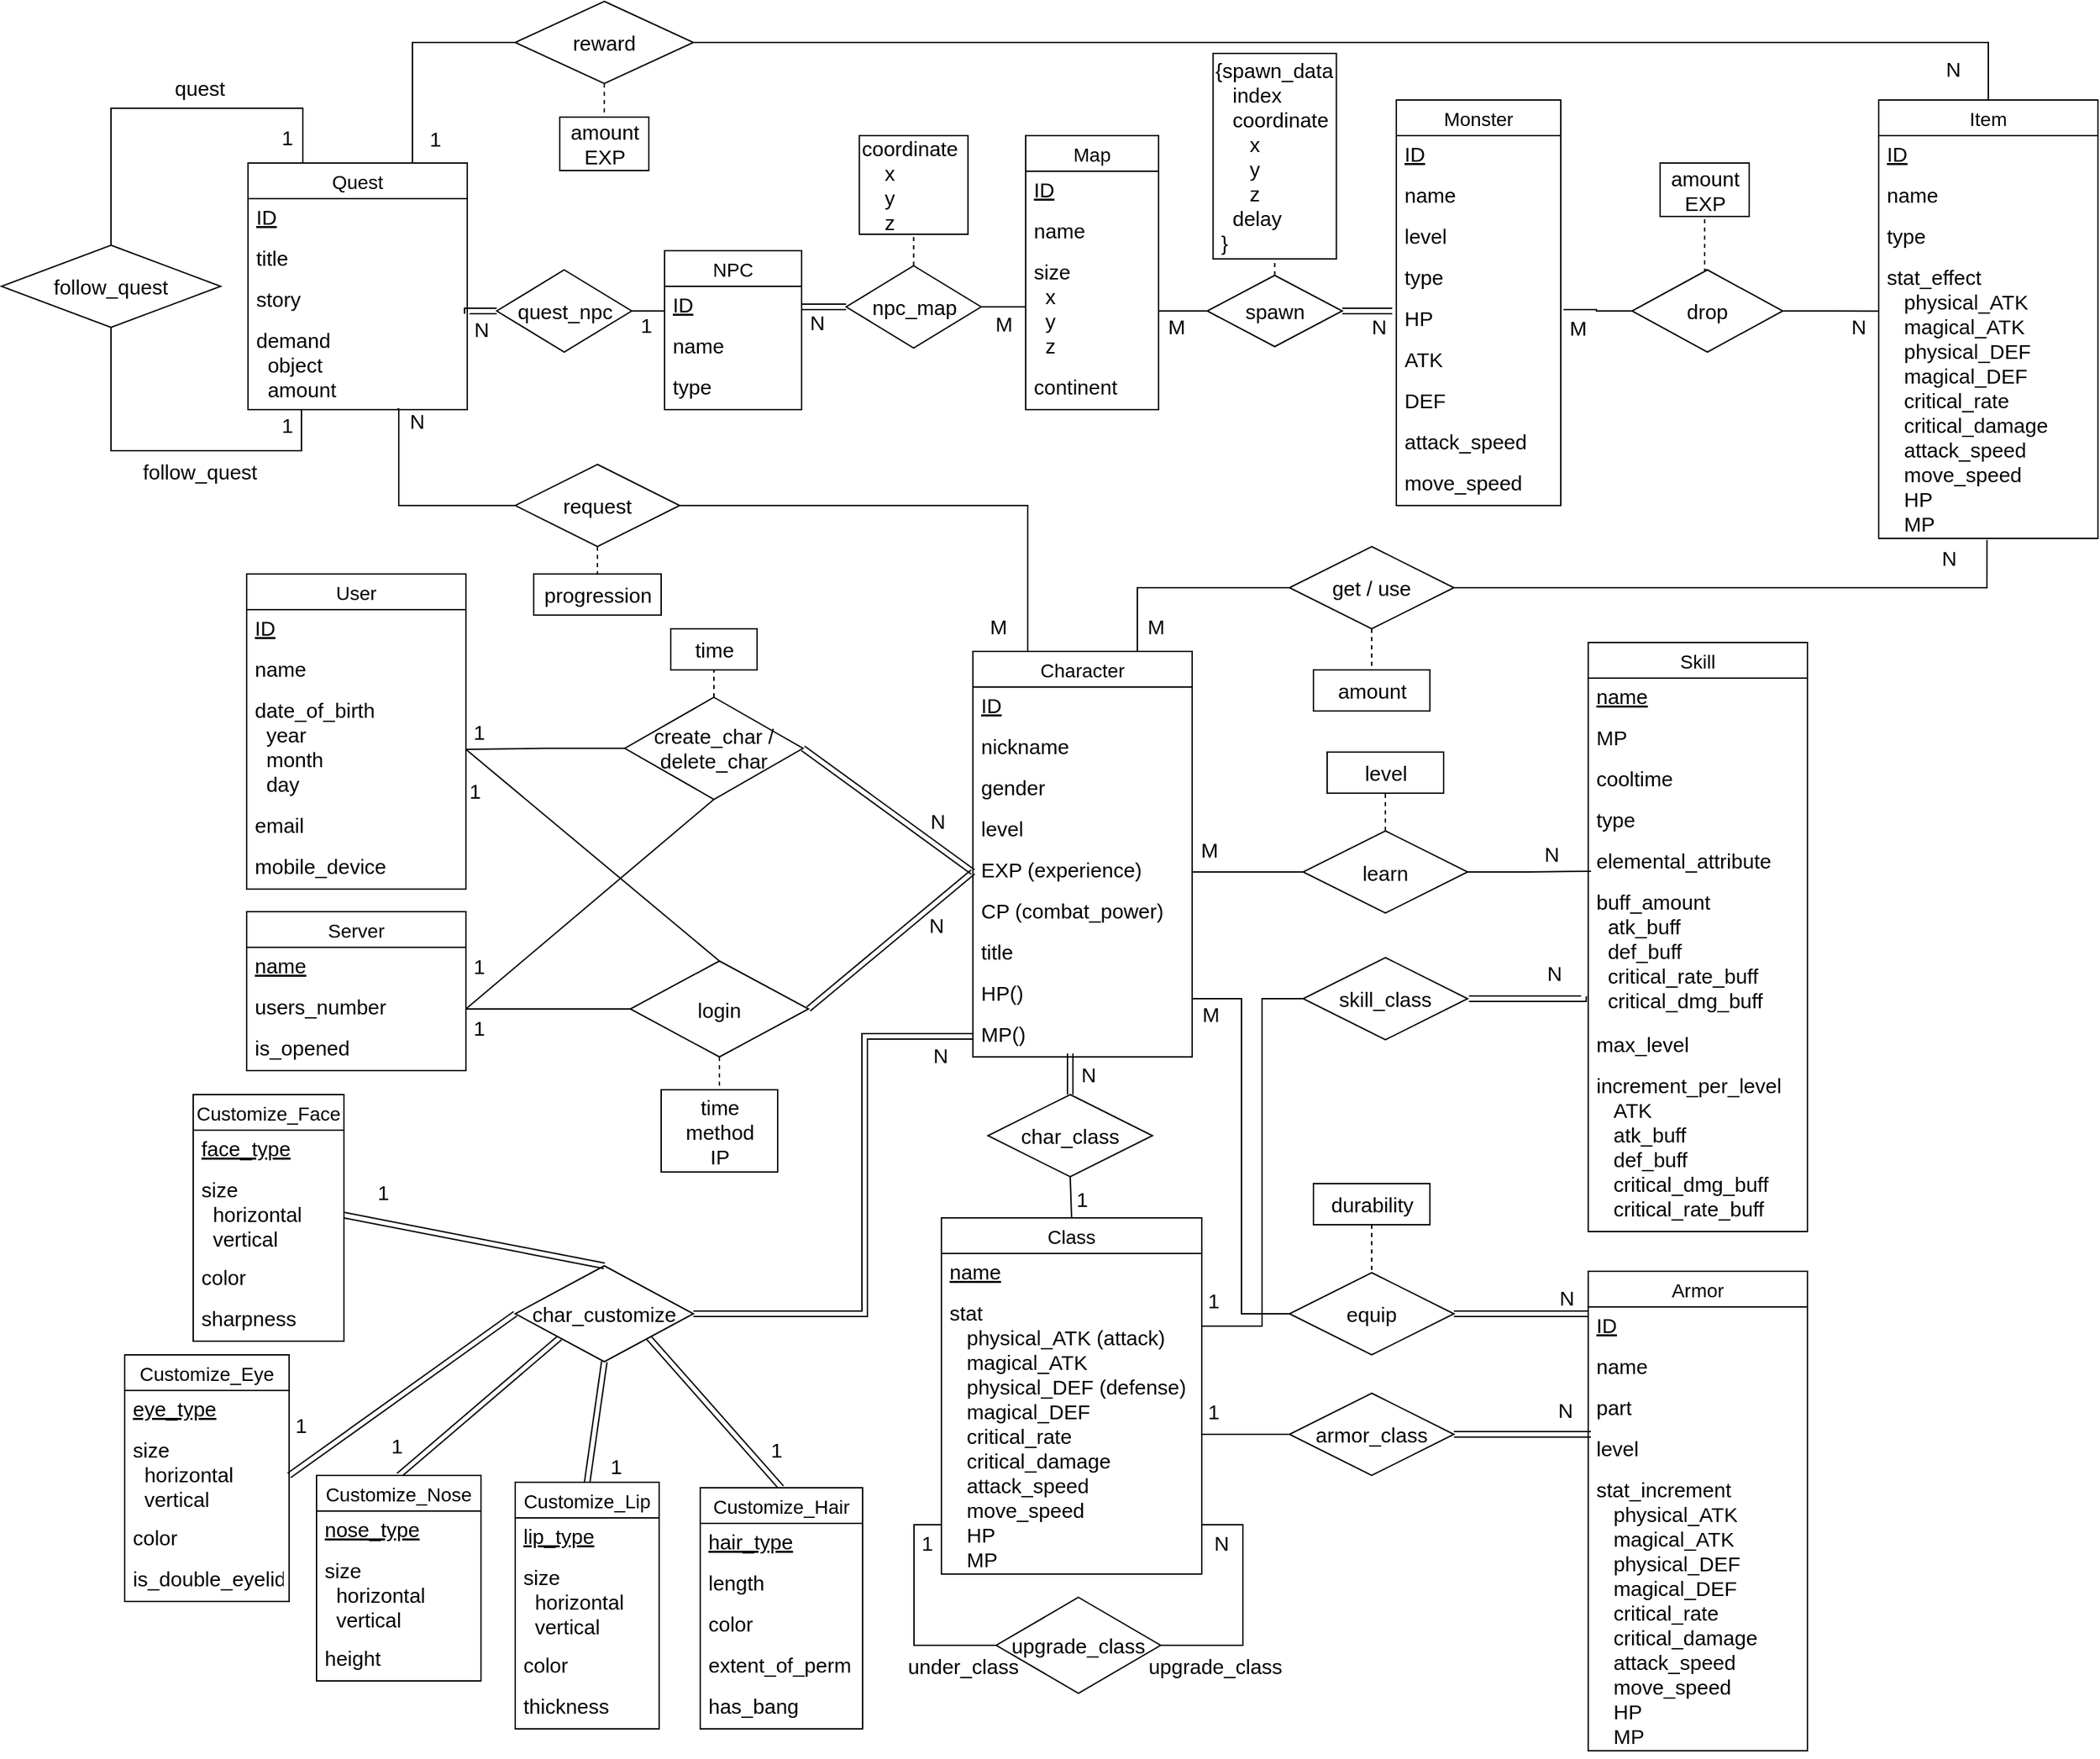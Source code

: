 <mxfile version="15.8.8" type="github">
  <diagram id="R2lEEEUBdFMjLlhIrx00" name="Page-1">
    <mxGraphModel dx="1635" dy="1903" grid="1" gridSize="10" guides="1" tooltips="1" connect="1" arrows="1" fold="1" page="1" pageScale="1" pageWidth="850" pageHeight="1100" math="0" shadow="0" extFonts="Permanent Marker^https://fonts.googleapis.com/css?family=Permanent+Marker">
      <root>
        <mxCell id="0" />
        <mxCell id="1" parent="0" />
        <mxCell id="5IZybMavsHYMu79xPOAY-48" value="Skill" style="swimlane;fontStyle=0;childLayout=stackLayout;horizontal=1;startSize=26;horizontalStack=0;resizeParent=1;resizeParentMax=0;resizeLast=0;collapsible=1;marginBottom=0;align=center;fontSize=14;" parent="1" vertex="1">
          <mxGeometry x="1208" y="430" width="160" height="430" as="geometry" />
        </mxCell>
        <mxCell id="5IZybMavsHYMu79xPOAY-49" value="name" style="text;strokeColor=none;fillColor=none;spacingLeft=5;spacingRight=4;overflow=hidden;rotatable=0;points=[[0,0.5],[1,0.5]];portConstraint=eastwest;fontSize=15;spacing=1;spacingBottom=-1;spacingTop=-1;fontStyle=4" parent="5IZybMavsHYMu79xPOAY-48" vertex="1">
          <mxGeometry y="26" width="160" height="30" as="geometry" />
        </mxCell>
        <mxCell id="5IZybMavsHYMu79xPOAY-51" value="MP" style="text;strokeColor=none;fillColor=none;spacingLeft=5;spacingRight=4;overflow=hidden;rotatable=0;points=[[0,0.5],[1,0.5]];portConstraint=eastwest;fontSize=15;spacing=1;spacingBottom=-1;spacingTop=-1;" parent="5IZybMavsHYMu79xPOAY-48" vertex="1">
          <mxGeometry y="56" width="160" height="30" as="geometry" />
        </mxCell>
        <mxCell id="5IZybMavsHYMu79xPOAY-52" value="cooltime" style="text;strokeColor=none;fillColor=none;spacingLeft=5;spacingRight=4;overflow=hidden;rotatable=0;points=[[0,0.5],[1,0.5]];portConstraint=eastwest;fontSize=15;spacing=1;spacingBottom=-1;spacingTop=-1;" parent="5IZybMavsHYMu79xPOAY-48" vertex="1">
          <mxGeometry y="86" width="160" height="30" as="geometry" />
        </mxCell>
        <mxCell id="5IZybMavsHYMu79xPOAY-53" value="type" style="text;strokeColor=none;fillColor=none;spacingLeft=5;spacingRight=4;overflow=hidden;rotatable=0;points=[[0,0.5],[1,0.5]];portConstraint=eastwest;fontSize=15;spacing=1;spacingBottom=-1;spacingTop=-1;" parent="5IZybMavsHYMu79xPOAY-48" vertex="1">
          <mxGeometry y="116" width="160" height="30" as="geometry" />
        </mxCell>
        <mxCell id="5IZybMavsHYMu79xPOAY-54" value="elemental_attribute" style="text;strokeColor=none;fillColor=none;spacingLeft=5;spacingRight=4;overflow=hidden;rotatable=0;points=[[0,0.5],[1,0.5]];portConstraint=eastwest;fontSize=15;spacing=1;spacingBottom=-1;spacingTop=-1;" parent="5IZybMavsHYMu79xPOAY-48" vertex="1">
          <mxGeometry y="146" width="160" height="30" as="geometry" />
        </mxCell>
        <mxCell id="5IZybMavsHYMu79xPOAY-82" value="buff_amount&#xa;  atk_buff&#xa;  def_buff&#xa;  critical_rate_buff&#xa;  critical_dmg_buff&#xa;" style="text;strokeColor=none;fillColor=none;spacingLeft=5;spacingRight=4;overflow=hidden;rotatable=0;points=[[0,0.5],[1,0.5]];portConstraint=eastwest;fontSize=15;spacing=1;spacingBottom=-1;spacingTop=-1;" parent="5IZybMavsHYMu79xPOAY-48" vertex="1">
          <mxGeometry y="176" width="160" height="104" as="geometry" />
        </mxCell>
        <mxCell id="5IZybMavsHYMu79xPOAY-341" value="max_level" style="text;strokeColor=none;fillColor=none;spacingLeft=5;spacingRight=4;overflow=hidden;rotatable=0;points=[[0,0.5],[1,0.5]];portConstraint=eastwest;fontSize=15;spacing=1;spacingBottom=-1;spacingTop=-1;" parent="5IZybMavsHYMu79xPOAY-48" vertex="1">
          <mxGeometry y="280" width="160" height="30" as="geometry" />
        </mxCell>
        <mxCell id="5IZybMavsHYMu79xPOAY-337" value="increment_per_level&#xa;   ATK&#xa;   atk_buff&#xa;   def_buff&#xa;   critical_dmg_buff&#xa;   critical_rate_buff&#xa;" style="text;strokeColor=none;fillColor=none;spacingLeft=5;spacingRight=4;overflow=hidden;rotatable=0;points=[[0,0.5],[1,0.5]];portConstraint=eastwest;fontSize=15;spacing=1;spacingBottom=-1;spacingTop=-1;" parent="5IZybMavsHYMu79xPOAY-48" vertex="1">
          <mxGeometry y="310" width="160" height="120" as="geometry" />
        </mxCell>
        <mxCell id="5IZybMavsHYMu79xPOAY-72" value="Armor" style="swimlane;fontStyle=0;childLayout=stackLayout;horizontal=1;startSize=26;horizontalStack=0;resizeParent=1;resizeParentMax=0;resizeLast=0;collapsible=1;marginBottom=0;align=center;fontSize=14;" parent="1" vertex="1">
          <mxGeometry x="1208" y="889" width="160" height="350" as="geometry" />
        </mxCell>
        <mxCell id="5IZybMavsHYMu79xPOAY-73" value="ID" style="text;strokeColor=none;fillColor=none;spacingLeft=5;spacingRight=4;overflow=hidden;rotatable=0;points=[[0,0.5],[1,0.5]];portConstraint=eastwest;fontSize=15;spacing=1;spacingBottom=-1;spacingTop=-1;fontStyle=4" parent="5IZybMavsHYMu79xPOAY-72" vertex="1">
          <mxGeometry y="26" width="160" height="30" as="geometry" />
        </mxCell>
        <mxCell id="5IZybMavsHYMu79xPOAY-74" value="name" style="text;strokeColor=none;fillColor=none;spacingLeft=5;spacingRight=4;overflow=hidden;rotatable=0;points=[[0,0.5],[1,0.5]];portConstraint=eastwest;fontSize=15;spacing=1;spacingBottom=-1;spacingTop=-1;" parent="5IZybMavsHYMu79xPOAY-72" vertex="1">
          <mxGeometry y="56" width="160" height="30" as="geometry" />
        </mxCell>
        <mxCell id="5IZybMavsHYMu79xPOAY-75" value="part" style="text;strokeColor=none;fillColor=none;spacingLeft=5;spacingRight=4;overflow=hidden;rotatable=0;points=[[0,0.5],[1,0.5]];portConstraint=eastwest;fontSize=15;spacing=1;spacingBottom=-1;spacingTop=-1;" parent="5IZybMavsHYMu79xPOAY-72" vertex="1">
          <mxGeometry y="86" width="160" height="30" as="geometry" />
        </mxCell>
        <mxCell id="5IZybMavsHYMu79xPOAY-77" value="level" style="text;strokeColor=none;fillColor=none;spacingLeft=5;spacingRight=4;overflow=hidden;rotatable=0;points=[[0,0.5],[1,0.5]];portConstraint=eastwest;fontSize=15;spacing=1;spacingBottom=-1;spacingTop=-1;" parent="5IZybMavsHYMu79xPOAY-72" vertex="1">
          <mxGeometry y="116" width="160" height="30" as="geometry" />
        </mxCell>
        <mxCell id="5IZybMavsHYMu79xPOAY-78" value="stat_increment&#xa;   physical_ATK&#xa;   magical_ATK&#xa;   physical_DEF&#xa;   magical_DEF&#xa;   critical_rate&#xa;   critical_damage&#xa;   attack_speed&#xa;   move_speed&#xa;   HP&#xa;   MP" style="text;strokeColor=none;fillColor=none;spacingLeft=5;spacingRight=4;overflow=hidden;rotatable=0;points=[[0,0.5],[1,0.5]];portConstraint=eastwest;fontSize=15;spacing=1;spacingBottom=-1;spacingTop=-1;" parent="5IZybMavsHYMu79xPOAY-72" vertex="1">
          <mxGeometry y="146" width="160" height="204" as="geometry" />
        </mxCell>
        <mxCell id="5IZybMavsHYMu79xPOAY-134" style="rounded=0;orthogonalLoop=1;jettySize=auto;html=1;entryX=0.5;entryY=0;entryDx=0;entryDy=0;fontSize=15;endArrow=none;endFill=0;shape=link;" parent="1" target="5IZybMavsHYMu79xPOAY-133" edge="1">
          <mxGeometry relative="1" as="geometry">
            <mxPoint x="830" y="730" as="sourcePoint" />
          </mxGeometry>
        </mxCell>
        <mxCell id="5IZybMavsHYMu79xPOAY-147" style="edgeStyle=none;rounded=0;orthogonalLoop=1;jettySize=auto;html=1;exitX=0;exitY=0.5;exitDx=0;exitDy=0;entryX=1;entryY=0.5;entryDx=0;entryDy=0;fontSize=15;endArrow=none;endFill=0;" parent="1" source="5IZybMavsHYMu79xPOAY-145" target="5IZybMavsHYMu79xPOAY-81" edge="1">
          <mxGeometry relative="1" as="geometry" />
        </mxCell>
        <mxCell id="5IZybMavsHYMu79xPOAY-145" value="armor_class" style="shape=rhombus;perimeter=rhombusPerimeter;whiteSpace=wrap;html=1;align=center;fontSize=15;" parent="1" vertex="1">
          <mxGeometry x="990" y="978" width="120" height="60" as="geometry" />
        </mxCell>
        <mxCell id="5IZybMavsHYMu79xPOAY-146" style="edgeStyle=none;rounded=0;orthogonalLoop=1;jettySize=auto;html=1;fontSize=15;endArrow=none;endFill=0;entryX=1;entryY=0.5;entryDx=0;entryDy=0;shape=link;" parent="1" target="5IZybMavsHYMu79xPOAY-145" edge="1">
          <mxGeometry relative="1" as="geometry">
            <mxPoint x="1210" y="1008" as="sourcePoint" />
            <mxPoint x="1120" y="970" as="targetPoint" />
          </mxGeometry>
        </mxCell>
        <mxCell id="5IZybMavsHYMu79xPOAY-340" style="edgeStyle=orthogonalEdgeStyle;rounded=0;orthogonalLoop=1;jettySize=auto;html=1;exitX=1;exitY=0.5;exitDx=0;exitDy=0;entryX=-0.003;entryY=0.167;entryDx=0;entryDy=0;entryPerimeter=0;fontSize=15;endArrow=none;endFill=0;shape=link;" parent="1" source="5IZybMavsHYMu79xPOAY-153" target="5IZybMavsHYMu79xPOAY-73" edge="1">
          <mxGeometry relative="1" as="geometry">
            <Array as="points">
              <mxPoint x="1159" y="920" />
            </Array>
          </mxGeometry>
        </mxCell>
        <mxCell id="5IZybMavsHYMu79xPOAY-153" value="equip" style="shape=rhombus;perimeter=rhombusPerimeter;whiteSpace=wrap;html=1;align=center;fontSize=15;" parent="1" vertex="1">
          <mxGeometry x="990" y="890" width="120" height="60" as="geometry" />
        </mxCell>
        <mxCell id="5IZybMavsHYMu79xPOAY-156" value="N" style="resizable=0;html=1;align=right;verticalAlign=bottom;fontSize=15;" parent="1" connectable="0" vertex="1">
          <mxGeometry x="1197.999" y="1001.999" as="geometry" />
        </mxCell>
        <mxCell id="5IZybMavsHYMu79xPOAY-161" value="" style="group" parent="1" vertex="1" connectable="0">
          <mxGeometry x="939.999" y="621.999" as="geometry" />
        </mxCell>
        <mxCell id="5IZybMavsHYMu79xPOAY-155" style="edgeStyle=orthogonalEdgeStyle;rounded=0;orthogonalLoop=1;jettySize=auto;html=1;fontSize=15;endArrow=none;endFill=0;exitX=0;exitY=0.5;exitDx=0;exitDy=0;" parent="5IZybMavsHYMu79xPOAY-161" source="5IZybMavsHYMu79xPOAY-153" edge="1">
          <mxGeometry relative="1" as="geometry">
            <mxPoint x="40.001" y="268.001" as="sourcePoint" />
            <mxPoint x="-20.999" y="68.001" as="targetPoint" />
            <Array as="points">
              <mxPoint x="15" y="298" />
              <mxPoint x="15" y="68" />
            </Array>
          </mxGeometry>
        </mxCell>
        <mxCell id="5IZybMavsHYMu79xPOAY-165" style="edgeStyle=orthogonalEdgeStyle;rounded=0;orthogonalLoop=1;jettySize=auto;html=1;exitX=1;exitY=0.5;exitDx=0;exitDy=0;fontSize=15;endArrow=none;endFill=0;entryX=0.013;entryY=-0.087;entryDx=0;entryDy=0;entryPerimeter=0;" parent="1" source="5IZybMavsHYMu79xPOAY-163" target="5IZybMavsHYMu79xPOAY-82" edge="1">
          <mxGeometry relative="1" as="geometry">
            <mxPoint x="1198" y="597" as="targetPoint" />
          </mxGeometry>
        </mxCell>
        <mxCell id="2gesSqcVY0KXvCYbKpjX-3" style="edgeStyle=orthogonalEdgeStyle;rounded=0;orthogonalLoop=1;jettySize=auto;html=1;exitX=0.5;exitY=0;exitDx=0;exitDy=0;entryX=0.5;entryY=1;entryDx=0;entryDy=0;dashed=1;endArrow=none;endFill=0;" edge="1" parent="1" source="5IZybMavsHYMu79xPOAY-163" target="2gesSqcVY0KXvCYbKpjX-2">
          <mxGeometry relative="1" as="geometry" />
        </mxCell>
        <mxCell id="5IZybMavsHYMu79xPOAY-163" value="learn" style="shape=rhombus;perimeter=rhombusPerimeter;whiteSpace=wrap;html=1;align=center;fontSize=15;" parent="1" vertex="1">
          <mxGeometry x="1000" y="567.5" width="120" height="60" as="geometry" />
        </mxCell>
        <mxCell id="5IZybMavsHYMu79xPOAY-159" value="M" style="resizable=0;html=1;align=right;verticalAlign=bottom;fontSize=15;" parent="1" connectable="0" vertex="1">
          <mxGeometry x="939.999" y="712.999" as="geometry" />
        </mxCell>
        <mxCell id="5IZybMavsHYMu79xPOAY-164" style="edgeStyle=orthogonalEdgeStyle;rounded=0;orthogonalLoop=1;jettySize=auto;html=1;exitX=1;exitY=0.5;exitDx=0;exitDy=0;entryX=0;entryY=0.5;entryDx=0;entryDy=0;fontSize=15;endArrow=none;endFill=0;" parent="1" source="5IZybMavsHYMu79xPOAY-39" target="5IZybMavsHYMu79xPOAY-163" edge="1">
          <mxGeometry relative="1" as="geometry" />
        </mxCell>
        <mxCell id="5IZybMavsHYMu79xPOAY-166" value="N" style="resizable=0;html=1;align=right;verticalAlign=bottom;fontSize=15;" parent="1" connectable="0" vertex="1">
          <mxGeometry x="1187.999" y="595.999" as="geometry" />
        </mxCell>
        <mxCell id="5IZybMavsHYMu79xPOAY-167" value="M" style="resizable=0;html=1;align=right;verticalAlign=bottom;fontSize=15;" parent="1" connectable="0" vertex="1">
          <mxGeometry x="938.999" y="592.999" as="geometry" />
        </mxCell>
        <mxCell id="5IZybMavsHYMu79xPOAY-169" style="edgeStyle=orthogonalEdgeStyle;rounded=0;orthogonalLoop=1;jettySize=auto;html=1;exitX=0;exitY=0.5;exitDx=0;exitDy=0;fontSize=15;endArrow=none;endFill=0;entryX=1;entryY=0.132;entryDx=0;entryDy=0;entryPerimeter=0;" parent="1" source="5IZybMavsHYMu79xPOAY-168" target="5IZybMavsHYMu79xPOAY-81" edge="1">
          <mxGeometry relative="1" as="geometry">
            <mxPoint x="930" y="929" as="targetPoint" />
            <Array as="points">
              <mxPoint x="970" y="690" />
              <mxPoint x="970" y="929" />
              <mxPoint x="926" y="929" />
            </Array>
          </mxGeometry>
        </mxCell>
        <mxCell id="5IZybMavsHYMu79xPOAY-170" style="edgeStyle=orthogonalEdgeStyle;rounded=0;orthogonalLoop=1;jettySize=auto;html=1;fontSize=15;endArrow=none;endFill=0;entryX=-0.021;entryY=0.79;entryDx=0;entryDy=0;shape=link;entryPerimeter=0;" parent="1" target="5IZybMavsHYMu79xPOAY-82" edge="1">
          <mxGeometry relative="1" as="geometry">
            <mxPoint x="1199" y="690" as="targetPoint" />
            <mxPoint x="1121" y="690" as="sourcePoint" />
            <Array as="points">
              <mxPoint x="1205" y="690" />
            </Array>
          </mxGeometry>
        </mxCell>
        <mxCell id="5IZybMavsHYMu79xPOAY-168" value="skill_class" style="shape=rhombus;perimeter=rhombusPerimeter;whiteSpace=wrap;html=1;align=center;fontSize=15;" parent="1" vertex="1">
          <mxGeometry x="1000" y="660" width="120" height="60" as="geometry" />
        </mxCell>
        <mxCell id="5IZybMavsHYMu79xPOAY-171" value="N" style="resizable=0;html=1;align=right;verticalAlign=bottom;fontSize=15;" parent="1" connectable="0" vertex="1">
          <mxGeometry x="1187.999" y="689.999" as="geometry">
            <mxPoint x="2" y="-7" as="offset" />
          </mxGeometry>
        </mxCell>
        <mxCell id="5IZybMavsHYMu79xPOAY-190" value="NPC" style="swimlane;fontStyle=0;childLayout=stackLayout;horizontal=1;startSize=26;horizontalStack=0;resizeParent=1;resizeParentMax=0;resizeLast=0;collapsible=1;marginBottom=0;align=center;fontSize=14;" parent="1" vertex="1">
          <mxGeometry x="534" y="144" width="100" height="116" as="geometry" />
        </mxCell>
        <mxCell id="5IZybMavsHYMu79xPOAY-191" value="ID" style="text;strokeColor=none;fillColor=none;spacingLeft=5;spacingRight=4;overflow=hidden;rotatable=0;points=[[0,0.5],[1,0.5]];portConstraint=eastwest;fontSize=15;spacing=1;spacingBottom=-1;spacingTop=-1;fontStyle=4" parent="5IZybMavsHYMu79xPOAY-190" vertex="1">
          <mxGeometry y="26" width="100" height="30" as="geometry" />
        </mxCell>
        <mxCell id="5IZybMavsHYMu79xPOAY-192" value="name" style="text;strokeColor=none;fillColor=none;spacingLeft=5;spacingRight=4;overflow=hidden;rotatable=0;points=[[0,0.5],[1,0.5]];portConstraint=eastwest;fontSize=15;spacing=1;spacingBottom=-1;spacingTop=-1;" parent="5IZybMavsHYMu79xPOAY-190" vertex="1">
          <mxGeometry y="56" width="100" height="30" as="geometry" />
        </mxCell>
        <mxCell id="5IZybMavsHYMu79xPOAY-266" value="type" style="text;strokeColor=none;fillColor=none;spacingLeft=5;spacingRight=4;overflow=hidden;rotatable=0;points=[[0,0.5],[1,0.5]];portConstraint=eastwest;fontSize=15;spacing=1;spacingBottom=-1;spacingTop=-1;" parent="5IZybMavsHYMu79xPOAY-190" vertex="1">
          <mxGeometry y="86" width="100" height="30" as="geometry" />
        </mxCell>
        <mxCell id="5IZybMavsHYMu79xPOAY-198" value="Map" style="swimlane;fontStyle=0;childLayout=stackLayout;horizontal=1;startSize=26;horizontalStack=0;resizeParent=1;resizeParentMax=0;resizeLast=0;collapsible=1;marginBottom=0;align=center;fontSize=14;" parent="1" vertex="1">
          <mxGeometry x="797.5" y="60" width="97" height="200" as="geometry" />
        </mxCell>
        <mxCell id="5IZybMavsHYMu79xPOAY-199" value="ID" style="text;strokeColor=none;fillColor=none;spacingLeft=5;spacingRight=4;overflow=hidden;rotatable=0;points=[[0,0.5],[1,0.5]];portConstraint=eastwest;fontSize=15;spacing=1;spacingBottom=-1;spacingTop=-1;fontStyle=4" parent="5IZybMavsHYMu79xPOAY-198" vertex="1">
          <mxGeometry y="26" width="97" height="30" as="geometry" />
        </mxCell>
        <mxCell id="5IZybMavsHYMu79xPOAY-200" value="name" style="text;strokeColor=none;fillColor=none;spacingLeft=5;spacingRight=4;overflow=hidden;rotatable=0;points=[[0,0.5],[1,0.5]];portConstraint=eastwest;fontSize=15;spacing=1;spacingBottom=-1;spacingTop=-1;" parent="5IZybMavsHYMu79xPOAY-198" vertex="1">
          <mxGeometry y="56" width="97" height="30" as="geometry" />
        </mxCell>
        <mxCell id="5IZybMavsHYMu79xPOAY-201" value="size&#xa;  x&#xa;  y&#xa;  z" style="text;strokeColor=none;fillColor=none;spacingLeft=5;spacingRight=4;overflow=hidden;rotatable=0;points=[[0,0.5],[1,0.5]];portConstraint=eastwest;fontSize=15;spacing=1;spacingBottom=-1;spacingTop=-1;" parent="5IZybMavsHYMu79xPOAY-198" vertex="1">
          <mxGeometry y="86" width="97" height="84" as="geometry" />
        </mxCell>
        <mxCell id="5IZybMavsHYMu79xPOAY-204" value="continent" style="text;strokeColor=none;fillColor=none;spacingLeft=5;spacingRight=4;overflow=hidden;rotatable=0;points=[[0,0.5],[1,0.5]];portConstraint=eastwest;fontSize=15;spacing=1;spacingBottom=-1;spacingTop=-1;" parent="5IZybMavsHYMu79xPOAY-198" vertex="1">
          <mxGeometry y="170" width="97" height="30" as="geometry" />
        </mxCell>
        <mxCell id="5IZybMavsHYMu79xPOAY-206" value="Monster" style="swimlane;fontStyle=0;childLayout=stackLayout;horizontal=1;startSize=26;horizontalStack=0;resizeParent=1;resizeParentMax=0;resizeLast=0;collapsible=1;marginBottom=0;align=center;fontSize=14;" parent="1" vertex="1">
          <mxGeometry x="1068" y="34" width="120" height="296" as="geometry" />
        </mxCell>
        <mxCell id="5IZybMavsHYMu79xPOAY-207" value="ID" style="text;strokeColor=none;fillColor=none;spacingLeft=5;spacingRight=4;overflow=hidden;rotatable=0;points=[[0,0.5],[1,0.5]];portConstraint=eastwest;fontSize=15;spacing=1;spacingBottom=-1;spacingTop=-1;fontStyle=4" parent="5IZybMavsHYMu79xPOAY-206" vertex="1">
          <mxGeometry y="26" width="120" height="30" as="geometry" />
        </mxCell>
        <mxCell id="5IZybMavsHYMu79xPOAY-208" value="name" style="text;strokeColor=none;fillColor=none;spacingLeft=5;spacingRight=4;overflow=hidden;rotatable=0;points=[[0,0.5],[1,0.5]];portConstraint=eastwest;fontSize=15;spacing=1;spacingBottom=-1;spacingTop=-1;" parent="5IZybMavsHYMu79xPOAY-206" vertex="1">
          <mxGeometry y="56" width="120" height="30" as="geometry" />
        </mxCell>
        <mxCell id="5IZybMavsHYMu79xPOAY-209" value="level" style="text;strokeColor=none;fillColor=none;spacingLeft=5;spacingRight=4;overflow=hidden;rotatable=0;points=[[0,0.5],[1,0.5]];portConstraint=eastwest;fontSize=15;spacing=1;spacingBottom=-1;spacingTop=-1;" parent="5IZybMavsHYMu79xPOAY-206" vertex="1">
          <mxGeometry y="86" width="120" height="30" as="geometry" />
        </mxCell>
        <mxCell id="mW1vd0_v0idlNMcgSAc2-8" value="type" style="text;strokeColor=none;fillColor=none;spacingLeft=5;spacingRight=4;overflow=hidden;rotatable=0;points=[[0,0.5],[1,0.5]];portConstraint=eastwest;fontSize=15;spacing=1;spacingBottom=-1;spacingTop=-1;" parent="5IZybMavsHYMu79xPOAY-206" vertex="1">
          <mxGeometry y="116" width="120" height="30" as="geometry" />
        </mxCell>
        <mxCell id="5IZybMavsHYMu79xPOAY-210" value="HP" style="text;strokeColor=none;fillColor=none;spacingLeft=5;spacingRight=4;overflow=hidden;rotatable=0;points=[[0,0.5],[1,0.5]];portConstraint=eastwest;fontSize=15;spacing=1;spacingBottom=-1;spacingTop=-1;" parent="5IZybMavsHYMu79xPOAY-206" vertex="1">
          <mxGeometry y="146" width="120" height="30" as="geometry" />
        </mxCell>
        <mxCell id="5IZybMavsHYMu79xPOAY-211" value="ATK" style="text;strokeColor=none;fillColor=none;spacingLeft=5;spacingRight=4;overflow=hidden;rotatable=0;points=[[0,0.5],[1,0.5]];portConstraint=eastwest;fontSize=15;spacing=1;spacingBottom=-1;spacingTop=-1;" parent="5IZybMavsHYMu79xPOAY-206" vertex="1">
          <mxGeometry y="176" width="120" height="30" as="geometry" />
        </mxCell>
        <mxCell id="5IZybMavsHYMu79xPOAY-212" value="DEF" style="text;strokeColor=none;fillColor=none;spacingLeft=5;spacingRight=4;overflow=hidden;rotatable=0;points=[[0,0.5],[1,0.5]];portConstraint=eastwest;fontSize=15;spacing=1;spacingBottom=-1;spacingTop=-1;" parent="5IZybMavsHYMu79xPOAY-206" vertex="1">
          <mxGeometry y="206" width="120" height="30" as="geometry" />
        </mxCell>
        <mxCell id="5IZybMavsHYMu79xPOAY-267" value="attack_speed" style="text;strokeColor=none;fillColor=none;spacingLeft=5;spacingRight=4;overflow=hidden;rotatable=0;points=[[0,0.5],[1,0.5]];portConstraint=eastwest;fontSize=15;spacing=1;spacingBottom=-1;spacingTop=-1;" parent="5IZybMavsHYMu79xPOAY-206" vertex="1">
          <mxGeometry y="236" width="120" height="30" as="geometry" />
        </mxCell>
        <mxCell id="5IZybMavsHYMu79xPOAY-268" value="move_speed" style="text;strokeColor=none;fillColor=none;spacingLeft=5;spacingRight=4;overflow=hidden;rotatable=0;points=[[0,0.5],[1,0.5]];portConstraint=eastwest;fontSize=15;spacing=1;spacingBottom=-1;spacingTop=-1;" parent="5IZybMavsHYMu79xPOAY-206" vertex="1">
          <mxGeometry y="266" width="120" height="30" as="geometry" />
        </mxCell>
        <mxCell id="5IZybMavsHYMu79xPOAY-239" value="" style="group" parent="1" vertex="1" connectable="0">
          <mxGeometry x="160" y="-20" width="278" height="280" as="geometry" />
        </mxCell>
        <mxCell id="5IZybMavsHYMu79xPOAY-214" value="Quest" style="swimlane;fontStyle=0;childLayout=stackLayout;horizontal=1;startSize=26;horizontalStack=0;resizeParent=1;resizeParentMax=0;resizeLast=0;collapsible=1;marginBottom=0;align=center;fontSize=14;" parent="5IZybMavsHYMu79xPOAY-239" vertex="1">
          <mxGeometry x="70" y="100" width="160" height="180" as="geometry" />
        </mxCell>
        <mxCell id="5IZybMavsHYMu79xPOAY-215" value="ID" style="text;strokeColor=none;fillColor=none;spacingLeft=5;spacingRight=4;overflow=hidden;rotatable=0;points=[[0,0.5],[1,0.5]];portConstraint=eastwest;fontSize=15;spacing=1;spacingBottom=-1;spacingTop=-1;fontStyle=4" parent="5IZybMavsHYMu79xPOAY-214" vertex="1">
          <mxGeometry y="26" width="160" height="30" as="geometry" />
        </mxCell>
        <mxCell id="5IZybMavsHYMu79xPOAY-216" value="title" style="text;strokeColor=none;fillColor=none;spacingLeft=5;spacingRight=4;overflow=hidden;rotatable=0;points=[[0,0.5],[1,0.5]];portConstraint=eastwest;fontSize=15;spacing=1;spacingBottom=-1;spacingTop=-1;" parent="5IZybMavsHYMu79xPOAY-214" vertex="1">
          <mxGeometry y="56" width="160" height="30" as="geometry" />
        </mxCell>
        <mxCell id="5IZybMavsHYMu79xPOAY-222" value="story" style="text;strokeColor=none;fillColor=none;spacingLeft=5;spacingRight=4;overflow=hidden;rotatable=0;points=[[0,0.5],[1,0.5]];portConstraint=eastwest;fontSize=15;spacing=1;spacingBottom=-1;spacingTop=-1;" parent="5IZybMavsHYMu79xPOAY-214" vertex="1">
          <mxGeometry y="86" width="160" height="30" as="geometry" />
        </mxCell>
        <mxCell id="5IZybMavsHYMu79xPOAY-217" value="demand&#xa;  object&#xa;  amount" style="text;strokeColor=none;fillColor=none;spacingLeft=5;spacingRight=4;overflow=hidden;rotatable=0;points=[[0,0.5],[1,0.5]];portConstraint=eastwest;fontSize=15;spacing=1;spacingBottom=-1;spacingTop=-1;" parent="5IZybMavsHYMu79xPOAY-214" vertex="1">
          <mxGeometry y="116" width="160" height="64" as="geometry" />
        </mxCell>
        <mxCell id="5IZybMavsHYMu79xPOAY-235" value="1" style="resizable=0;html=1;align=right;verticalAlign=bottom;fontSize=15;" parent="5IZybMavsHYMu79xPOAY-239" connectable="0" vertex="1">
          <mxGeometry x="99.999" y="99.999" as="geometry">
            <mxPoint x="4" y="-7" as="offset" />
          </mxGeometry>
        </mxCell>
        <mxCell id="5IZybMavsHYMu79xPOAY-236" value="1" style="resizable=0;html=1;align=right;verticalAlign=bottom;fontSize=15;" parent="5IZybMavsHYMu79xPOAY-239" connectable="0" vertex="1">
          <mxGeometry x="207.999" y="100.999" as="geometry">
            <mxPoint x="4" y="-7" as="offset" />
          </mxGeometry>
        </mxCell>
        <mxCell id="5IZybMavsHYMu79xPOAY-237" value="quest" style="text;html=1;strokeColor=none;fillColor=none;align=center;verticalAlign=middle;whiteSpace=wrap;rounded=0;fontSize=15;" parent="5IZybMavsHYMu79xPOAY-239" vertex="1">
          <mxGeometry y="30" width="70" height="30" as="geometry" />
        </mxCell>
        <mxCell id="5IZybMavsHYMu79xPOAY-258" value="N" style="resizable=0;html=1;align=right;verticalAlign=bottom;fontSize=15;" parent="5IZybMavsHYMu79xPOAY-239" connectable="0" vertex="1">
          <mxGeometry x="246.999" y="232.999" as="geometry" />
        </mxCell>
        <mxCell id="5IZybMavsHYMu79xPOAY-243" style="edgeStyle=orthogonalEdgeStyle;rounded=0;orthogonalLoop=1;jettySize=auto;html=1;exitX=1;exitY=0.5;exitDx=0;exitDy=0;entryX=0.25;entryY=0;entryDx=0;entryDy=0;fontSize=15;endArrow=none;endFill=0;" parent="1" source="5IZybMavsHYMu79xPOAY-241" target="5IZybMavsHYMu79xPOAY-24" edge="1">
          <mxGeometry relative="1" as="geometry">
            <Array as="points">
              <mxPoint x="799" y="330" />
            </Array>
          </mxGeometry>
        </mxCell>
        <mxCell id="5IZybMavsHYMu79xPOAY-248" style="edgeStyle=orthogonalEdgeStyle;rounded=0;orthogonalLoop=1;jettySize=auto;html=1;exitX=0.5;exitY=1;exitDx=0;exitDy=0;entryX=0.5;entryY=0;entryDx=0;entryDy=0;fontSize=15;endArrow=none;endFill=0;dashed=1;" parent="1" source="5IZybMavsHYMu79xPOAY-241" target="5IZybMavsHYMu79xPOAY-244" edge="1">
          <mxGeometry relative="1" as="geometry" />
        </mxCell>
        <mxCell id="5IZybMavsHYMu79xPOAY-241" value="request" style="shape=rhombus;perimeter=rhombusPerimeter;whiteSpace=wrap;html=1;align=center;fontSize=15;" parent="1" vertex="1">
          <mxGeometry x="425" y="300" width="120" height="60" as="geometry" />
        </mxCell>
        <mxCell id="5IZybMavsHYMu79xPOAY-242" style="edgeStyle=orthogonalEdgeStyle;rounded=0;orthogonalLoop=1;jettySize=auto;html=1;exitX=0.681;exitY=0.993;exitDx=0;exitDy=0;entryX=0;entryY=0.5;entryDx=0;entryDy=0;fontSize=15;endArrow=none;endFill=0;exitPerimeter=0;" parent="1" source="5IZybMavsHYMu79xPOAY-217" target="5IZybMavsHYMu79xPOAY-241" edge="1">
          <mxGeometry relative="1" as="geometry">
            <Array as="points">
              <mxPoint x="340" y="330" />
            </Array>
          </mxGeometry>
        </mxCell>
        <mxCell id="5IZybMavsHYMu79xPOAY-244" value="progression" style="whiteSpace=wrap;html=1;align=center;fontSize=15;" parent="1" vertex="1">
          <mxGeometry x="438.5" y="380" width="93" height="30" as="geometry" />
        </mxCell>
        <mxCell id="5IZybMavsHYMu79xPOAY-250" value="M" style="resizable=0;html=1;align=right;verticalAlign=bottom;fontSize=15;" parent="1" connectable="0" vertex="1">
          <mxGeometry x="784.999" y="429.999" as="geometry" />
        </mxCell>
        <mxCell id="5IZybMavsHYMu79xPOAY-257" style="edgeStyle=orthogonalEdgeStyle;rounded=0;orthogonalLoop=1;jettySize=auto;html=1;exitX=0;exitY=0.5;exitDx=0;exitDy=0;entryX=1;entryY=-0.094;entryDx=0;entryDy=0;entryPerimeter=0;fontSize=15;endArrow=none;endFill=0;shape=link;" parent="1" source="5IZybMavsHYMu79xPOAY-254" target="5IZybMavsHYMu79xPOAY-217" edge="1">
          <mxGeometry relative="1" as="geometry" />
        </mxCell>
        <mxCell id="5IZybMavsHYMu79xPOAY-265" style="edgeStyle=orthogonalEdgeStyle;rounded=0;orthogonalLoop=1;jettySize=auto;html=1;exitX=1;exitY=0.5;exitDx=0;exitDy=0;entryX=0;entryY=0.567;entryDx=0;entryDy=0;fontSize=15;endArrow=none;endFill=0;entryPerimeter=0;" parent="1" source="5IZybMavsHYMu79xPOAY-254" target="5IZybMavsHYMu79xPOAY-191" edge="1">
          <mxGeometry relative="1" as="geometry" />
        </mxCell>
        <mxCell id="5IZybMavsHYMu79xPOAY-254" value="quest_npc" style="shape=rhombus;perimeter=rhombusPerimeter;whiteSpace=wrap;html=1;align=center;fontSize=15;" parent="1" vertex="1">
          <mxGeometry x="411.5" y="158" width="98.5" height="60" as="geometry" />
        </mxCell>
        <mxCell id="5IZybMavsHYMu79xPOAY-259" value="1" style="resizable=0;html=1;align=right;verticalAlign=bottom;fontSize=15;" parent="1" connectable="0" vertex="1">
          <mxGeometry x="521.999" y="216.999" as="geometry">
            <mxPoint x="4" y="-7" as="offset" />
          </mxGeometry>
        </mxCell>
        <mxCell id="5IZybMavsHYMu79xPOAY-269" value="Item" style="swimlane;fontStyle=0;childLayout=stackLayout;horizontal=1;startSize=26;horizontalStack=0;resizeParent=1;resizeParentMax=0;resizeLast=0;collapsible=1;marginBottom=0;align=center;fontSize=14;" parent="1" vertex="1">
          <mxGeometry x="1420" y="34" width="160" height="320" as="geometry" />
        </mxCell>
        <mxCell id="5IZybMavsHYMu79xPOAY-270" value="ID" style="text;strokeColor=none;fillColor=none;spacingLeft=5;spacingRight=4;overflow=hidden;rotatable=0;points=[[0,0.5],[1,0.5]];portConstraint=eastwest;fontSize=15;spacing=1;spacingBottom=-1;spacingTop=-1;fontStyle=4" parent="5IZybMavsHYMu79xPOAY-269" vertex="1">
          <mxGeometry y="26" width="160" height="30" as="geometry" />
        </mxCell>
        <mxCell id="5IZybMavsHYMu79xPOAY-271" value="name" style="text;strokeColor=none;fillColor=none;spacingLeft=5;spacingRight=4;overflow=hidden;rotatable=0;points=[[0,0.5],[1,0.5]];portConstraint=eastwest;fontSize=15;spacing=1;spacingBottom=-1;spacingTop=-1;" parent="5IZybMavsHYMu79xPOAY-269" vertex="1">
          <mxGeometry y="56" width="160" height="30" as="geometry" />
        </mxCell>
        <mxCell id="5IZybMavsHYMu79xPOAY-272" value="type" style="text;strokeColor=none;fillColor=none;spacingLeft=5;spacingRight=4;overflow=hidden;rotatable=0;points=[[0,0.5],[1,0.5]];portConstraint=eastwest;fontSize=15;spacing=1;spacingBottom=-1;spacingTop=-1;" parent="5IZybMavsHYMu79xPOAY-269" vertex="1">
          <mxGeometry y="86" width="160" height="30" as="geometry" />
        </mxCell>
        <mxCell id="5IZybMavsHYMu79xPOAY-273" value="stat_effect&#xa;   physical_ATK&#xa;   magical_ATK&#xa;   physical_DEF&#xa;   magical_DEF&#xa;   critical_rate&#xa;   critical_damage&#xa;   attack_speed&#xa;   move_speed&#xa;   HP&#xa;   MP" style="text;strokeColor=none;fillColor=none;spacingLeft=5;spacingRight=4;overflow=hidden;rotatable=0;points=[[0,0.5],[1,0.5]];portConstraint=eastwest;fontSize=15;spacing=1;spacingBottom=-1;spacingTop=-1;" parent="5IZybMavsHYMu79xPOAY-269" vertex="1">
          <mxGeometry y="116" width="160" height="204" as="geometry" />
        </mxCell>
        <mxCell id="5IZybMavsHYMu79xPOAY-277" style="edgeStyle=orthogonalEdgeStyle;rounded=0;orthogonalLoop=1;jettySize=auto;html=1;exitX=1;exitY=0.5;exitDx=0;exitDy=0;entryX=0.494;entryY=1.005;entryDx=0;entryDy=0;fontSize=15;endArrow=none;endFill=0;entryPerimeter=0;" parent="1" source="5IZybMavsHYMu79xPOAY-274" target="5IZybMavsHYMu79xPOAY-273" edge="1">
          <mxGeometry relative="1" as="geometry" />
        </mxCell>
        <mxCell id="5IZybMavsHYMu79xPOAY-279" style="edgeStyle=orthogonalEdgeStyle;rounded=0;orthogonalLoop=1;jettySize=auto;html=1;exitX=0.5;exitY=1;exitDx=0;exitDy=0;entryX=0.5;entryY=0;entryDx=0;entryDy=0;fontSize=15;endArrow=none;endFill=0;dashed=1;" parent="1" source="5IZybMavsHYMu79xPOAY-274" target="5IZybMavsHYMu79xPOAY-278" edge="1">
          <mxGeometry relative="1" as="geometry" />
        </mxCell>
        <mxCell id="5IZybMavsHYMu79xPOAY-274" value="get / use" style="shape=rhombus;perimeter=rhombusPerimeter;whiteSpace=wrap;html=1;align=center;fontSize=15;" parent="1" vertex="1">
          <mxGeometry x="990" y="360" width="120" height="60" as="geometry" />
        </mxCell>
        <mxCell id="5IZybMavsHYMu79xPOAY-276" style="edgeStyle=orthogonalEdgeStyle;rounded=0;orthogonalLoop=1;jettySize=auto;html=1;exitX=0.75;exitY=0;exitDx=0;exitDy=0;entryX=0;entryY=0.5;entryDx=0;entryDy=0;fontSize=15;endArrow=none;endFill=0;" parent="1" source="5IZybMavsHYMu79xPOAY-24" target="5IZybMavsHYMu79xPOAY-274" edge="1">
          <mxGeometry relative="1" as="geometry" />
        </mxCell>
        <mxCell id="5IZybMavsHYMu79xPOAY-278" value="amount" style="whiteSpace=wrap;html=1;align=center;fontSize=15;" parent="1" vertex="1">
          <mxGeometry x="1007.5" y="450" width="85" height="30" as="geometry" />
        </mxCell>
        <mxCell id="5IZybMavsHYMu79xPOAY-281" value="N" style="resizable=0;html=1;align=right;verticalAlign=bottom;fontSize=15;" parent="1" connectable="0" vertex="1">
          <mxGeometry x="1473.999" y="386.999" as="geometry">
            <mxPoint x="4" y="-7" as="offset" />
          </mxGeometry>
        </mxCell>
        <mxCell id="5IZybMavsHYMu79xPOAY-280" value="M" style="resizable=0;html=1;align=right;verticalAlign=bottom;fontSize=15;" parent="1" connectable="0" vertex="1">
          <mxGeometry x="899.999" y="429.999" as="geometry" />
        </mxCell>
        <mxCell id="5IZybMavsHYMu79xPOAY-294" style="edgeStyle=orthogonalEdgeStyle;rounded=0;orthogonalLoop=1;jettySize=auto;html=1;exitX=0;exitY=0.5;exitDx=0;exitDy=0;entryX=0.75;entryY=0;entryDx=0;entryDy=0;fontSize=15;endArrow=none;endFill=0;" parent="1" source="5IZybMavsHYMu79xPOAY-287" target="5IZybMavsHYMu79xPOAY-214" edge="1">
          <mxGeometry relative="1" as="geometry" />
        </mxCell>
        <mxCell id="5IZybMavsHYMu79xPOAY-295" style="edgeStyle=orthogonalEdgeStyle;rounded=0;orthogonalLoop=1;jettySize=auto;html=1;exitX=1;exitY=0.5;exitDx=0;exitDy=0;fontSize=15;endArrow=none;endFill=0;" parent="1" source="5IZybMavsHYMu79xPOAY-287" target="5IZybMavsHYMu79xPOAY-269" edge="1">
          <mxGeometry relative="1" as="geometry" />
        </mxCell>
        <mxCell id="2gesSqcVY0KXvCYbKpjX-1" style="edgeStyle=orthogonalEdgeStyle;rounded=0;orthogonalLoop=1;jettySize=auto;html=1;exitX=0.5;exitY=1;exitDx=0;exitDy=0;entryX=0.5;entryY=0;entryDx=0;entryDy=0;dashed=1;endArrow=none;endFill=0;" edge="1" parent="1" source="5IZybMavsHYMu79xPOAY-287" target="5IZybMavsHYMu79xPOAY-288">
          <mxGeometry relative="1" as="geometry" />
        </mxCell>
        <mxCell id="5IZybMavsHYMu79xPOAY-287" value="reward" style="shape=rhombus;perimeter=rhombusPerimeter;whiteSpace=wrap;html=1;align=center;fontSize=15;" parent="1" vertex="1">
          <mxGeometry x="425" y="-38" width="130" height="60" as="geometry" />
        </mxCell>
        <mxCell id="5IZybMavsHYMu79xPOAY-288" value="amount&lt;br&gt;EXP" style="whiteSpace=wrap;html=1;align=center;fontSize=15;" parent="1" vertex="1">
          <mxGeometry x="457.5" y="46.5" width="65" height="39" as="geometry" />
        </mxCell>
        <mxCell id="5IZybMavsHYMu79xPOAY-228" value="N" style="resizable=0;html=1;align=right;verticalAlign=bottom;fontSize=15;" parent="1" connectable="0" vertex="1">
          <mxGeometry x="1480.003" y="22.001" as="geometry" />
        </mxCell>
        <mxCell id="5IZybMavsHYMu79xPOAY-229" value="1" style="resizable=0;html=1;align=right;verticalAlign=bottom;fontSize=15;" parent="1" connectable="0" vertex="1">
          <mxGeometry x="259.999" y="289.999" as="geometry">
            <mxPoint x="4" y="-7" as="offset" />
          </mxGeometry>
        </mxCell>
        <mxCell id="5IZybMavsHYMu79xPOAY-231" value="follow_quest" style="shape=rhombus;perimeter=rhombusPerimeter;whiteSpace=wrap;html=1;align=center;fontSize=15;" parent="1" vertex="1">
          <mxGeometry x="50" y="140" width="160" height="60" as="geometry" />
        </mxCell>
        <mxCell id="5IZybMavsHYMu79xPOAY-232" style="edgeStyle=orthogonalEdgeStyle;rounded=0;orthogonalLoop=1;jettySize=auto;html=1;entryX=0.5;entryY=1;entryDx=0;entryDy=0;fontSize=15;endArrow=none;endFill=0;" parent="1" target="5IZybMavsHYMu79xPOAY-231" edge="1">
          <mxGeometry relative="1" as="geometry">
            <mxPoint x="269" y="260" as="sourcePoint" />
            <Array as="points">
              <mxPoint x="269" y="290" />
              <mxPoint x="130" y="290" />
              <mxPoint x="130" y="215" />
            </Array>
          </mxGeometry>
        </mxCell>
        <mxCell id="5IZybMavsHYMu79xPOAY-233" style="edgeStyle=orthogonalEdgeStyle;rounded=0;orthogonalLoop=1;jettySize=auto;html=1;exitX=0.25;exitY=0;exitDx=0;exitDy=0;entryX=0.5;entryY=0;entryDx=0;entryDy=0;fontSize=15;endArrow=none;endFill=0;" parent="1" source="5IZybMavsHYMu79xPOAY-214" target="5IZybMavsHYMu79xPOAY-231" edge="1">
          <mxGeometry relative="1" as="geometry">
            <Array as="points">
              <mxPoint x="270" y="40" />
              <mxPoint x="130" y="40" />
            </Array>
          </mxGeometry>
        </mxCell>
        <mxCell id="5IZybMavsHYMu79xPOAY-238" value="follow_quest" style="text;html=1;strokeColor=none;fillColor=none;align=center;verticalAlign=middle;whiteSpace=wrap;rounded=0;fontSize=15;" parent="1" vertex="1">
          <mxGeometry x="160" y="290" width="70" height="30" as="geometry" />
        </mxCell>
        <mxCell id="5IZybMavsHYMu79xPOAY-323" style="edgeStyle=orthogonalEdgeStyle;rounded=0;orthogonalLoop=1;jettySize=auto;html=1;exitX=0;exitY=0.5;exitDx=0;exitDy=0;entryX=1.017;entryY=0.233;entryDx=0;entryDy=0;entryPerimeter=0;fontSize=15;endArrow=none;endFill=0;" parent="1" source="5IZybMavsHYMu79xPOAY-296" target="5IZybMavsHYMu79xPOAY-210" edge="1">
          <mxGeometry relative="1" as="geometry" />
        </mxCell>
        <mxCell id="5IZybMavsHYMu79xPOAY-324" style="edgeStyle=orthogonalEdgeStyle;rounded=0;orthogonalLoop=1;jettySize=auto;html=1;exitX=1;exitY=0.5;exitDx=0;exitDy=0;entryX=0.003;entryY=0.187;entryDx=0;entryDy=0;entryPerimeter=0;fontSize=15;endArrow=none;endFill=0;" parent="1" source="5IZybMavsHYMu79xPOAY-296" target="5IZybMavsHYMu79xPOAY-273" edge="1">
          <mxGeometry relative="1" as="geometry" />
        </mxCell>
        <mxCell id="5IZybMavsHYMu79xPOAY-326" style="edgeStyle=orthogonalEdgeStyle;rounded=0;orthogonalLoop=1;jettySize=auto;html=1;exitX=0.5;exitY=0;exitDx=0;exitDy=0;entryX=0.5;entryY=1;entryDx=0;entryDy=0;fontSize=15;endArrow=none;endFill=0;dashed=1;" parent="1" source="5IZybMavsHYMu79xPOAY-296" target="5IZybMavsHYMu79xPOAY-325" edge="1">
          <mxGeometry relative="1" as="geometry" />
        </mxCell>
        <mxCell id="5IZybMavsHYMu79xPOAY-296" value="drop" style="shape=rhombus;perimeter=rhombusPerimeter;whiteSpace=wrap;html=1;align=center;fontSize=15;" parent="1" vertex="1">
          <mxGeometry x="1240" y="158" width="110" height="60" as="geometry" />
        </mxCell>
        <mxCell id="5IZybMavsHYMu79xPOAY-307" style="edgeStyle=orthogonalEdgeStyle;rounded=0;orthogonalLoop=1;jettySize=auto;html=1;exitX=1;exitY=0.5;exitDx=0;exitDy=0;entryX=0;entryY=0.5;entryDx=0;entryDy=0;fontSize=15;endArrow=none;endFill=0;" parent="1" source="5IZybMavsHYMu79xPOAY-300" target="5IZybMavsHYMu79xPOAY-201" edge="1">
          <mxGeometry relative="1" as="geometry" />
        </mxCell>
        <mxCell id="mW1vd0_v0idlNMcgSAc2-7" style="edgeStyle=orthogonalEdgeStyle;rounded=0;orthogonalLoop=1;jettySize=auto;html=1;exitX=0.5;exitY=0;exitDx=0;exitDy=0;entryX=0.5;entryY=1;entryDx=0;entryDy=0;dashed=1;endArrow=none;endFill=0;" parent="1" source="5IZybMavsHYMu79xPOAY-300" target="mW1vd0_v0idlNMcgSAc2-4" edge="1">
          <mxGeometry relative="1" as="geometry" />
        </mxCell>
        <mxCell id="5IZybMavsHYMu79xPOAY-300" value="npc_map" style="shape=rhombus;perimeter=rhombusPerimeter;whiteSpace=wrap;html=1;align=center;fontSize=15;" parent="1" vertex="1">
          <mxGeometry x="666.5" y="155" width="98.5" height="60" as="geometry" />
        </mxCell>
        <mxCell id="5IZybMavsHYMu79xPOAY-309" style="edgeStyle=orthogonalEdgeStyle;rounded=0;orthogonalLoop=1;jettySize=auto;html=1;exitX=1;exitY=0.5;exitDx=0;exitDy=0;entryX=-0.025;entryY=0.267;entryDx=0;entryDy=0;entryPerimeter=0;fontSize=15;endArrow=none;endFill=0;shape=link;" parent="1" source="5IZybMavsHYMu79xPOAY-301" target="5IZybMavsHYMu79xPOAY-210" edge="1">
          <mxGeometry relative="1" as="geometry" />
        </mxCell>
        <mxCell id="5IZybMavsHYMu79xPOAY-319" style="edgeStyle=orthogonalEdgeStyle;rounded=0;orthogonalLoop=1;jettySize=auto;html=1;exitX=0.5;exitY=0;exitDx=0;exitDy=0;entryX=0.5;entryY=1;entryDx=0;entryDy=0;dashed=1;fontSize=15;endArrow=none;endFill=0;" parent="1" source="5IZybMavsHYMu79xPOAY-301" target="5IZybMavsHYMu79xPOAY-318" edge="1">
          <mxGeometry relative="1" as="geometry" />
        </mxCell>
        <mxCell id="5IZybMavsHYMu79xPOAY-301" value="spawn" style="shape=rhombus;perimeter=rhombusPerimeter;whiteSpace=wrap;html=1;align=center;fontSize=15;" parent="1" vertex="1">
          <mxGeometry x="930" y="162" width="98.5" height="52" as="geometry" />
        </mxCell>
        <mxCell id="5IZybMavsHYMu79xPOAY-304" style="edgeStyle=orthogonalEdgeStyle;rounded=0;orthogonalLoop=1;jettySize=auto;html=1;exitX=1;exitY=0.5;exitDx=0;exitDy=0;entryX=0;entryY=0.5;entryDx=0;entryDy=0;fontSize=15;endArrow=none;endFill=0;shape=link;" parent="1" source="5IZybMavsHYMu79xPOAY-191" target="5IZybMavsHYMu79xPOAY-300" edge="1">
          <mxGeometry relative="1" as="geometry" />
        </mxCell>
        <mxCell id="5IZybMavsHYMu79xPOAY-308" style="edgeStyle=orthogonalEdgeStyle;rounded=0;orthogonalLoop=1;jettySize=auto;html=1;exitX=1;exitY=0.5;exitDx=0;exitDy=0;entryX=0;entryY=0.5;entryDx=0;entryDy=0;fontSize=15;endArrow=none;endFill=0;" parent="1" source="5IZybMavsHYMu79xPOAY-201" target="5IZybMavsHYMu79xPOAY-301" edge="1">
          <mxGeometry relative="1" as="geometry" />
        </mxCell>
        <mxCell id="5IZybMavsHYMu79xPOAY-311" value="N" style="resizable=0;html=1;align=right;verticalAlign=bottom;fontSize=15;" parent="1" connectable="0" vertex="1">
          <mxGeometry x="649.999" y="214.999" as="geometry">
            <mxPoint x="2" y="-7" as="offset" />
          </mxGeometry>
        </mxCell>
        <mxCell id="5IZybMavsHYMu79xPOAY-313" value="N" style="resizable=0;html=1;align=right;verticalAlign=bottom;fontSize=15;" parent="1" connectable="0" vertex="1">
          <mxGeometry x="1059.999" y="217.999" as="geometry">
            <mxPoint x="2" y="-7" as="offset" />
          </mxGeometry>
        </mxCell>
        <mxCell id="5IZybMavsHYMu79xPOAY-314" value="M" style="resizable=0;html=1;align=right;verticalAlign=bottom;fontSize=15;" parent="1" connectable="0" vertex="1">
          <mxGeometry x="910.999" y="217.999" as="geometry">
            <mxPoint x="4" y="-7" as="offset" />
          </mxGeometry>
        </mxCell>
        <mxCell id="5IZybMavsHYMu79xPOAY-315" value="M" style="resizable=0;html=1;align=right;verticalAlign=bottom;fontSize=15;" parent="1" connectable="0" vertex="1">
          <mxGeometry x="784.999" y="215.999" as="geometry">
            <mxPoint x="4" y="-7" as="offset" />
          </mxGeometry>
        </mxCell>
        <mxCell id="5IZybMavsHYMu79xPOAY-318" value="{spawn_data&lt;br&gt;&amp;nbsp; &amp;nbsp;index&lt;br&gt;&amp;nbsp; &amp;nbsp;coordinate&lt;br&gt;&amp;nbsp; &amp;nbsp; &amp;nbsp; x&lt;br&gt;&amp;nbsp; &amp;nbsp; &amp;nbsp; y&lt;br&gt;&amp;nbsp; &amp;nbsp; &amp;nbsp; z&lt;br&gt;&amp;nbsp; &amp;nbsp;delay&lt;br&gt;&amp;nbsp;}" style="whiteSpace=wrap;html=1;align=left;fontSize=15;" parent="1" vertex="1">
          <mxGeometry x="934.25" width="90" height="150" as="geometry" />
        </mxCell>
        <mxCell id="5IZybMavsHYMu79xPOAY-325" value="amount&lt;br&gt;EXP" style="whiteSpace=wrap;html=1;align=center;fontSize=15;" parent="1" vertex="1">
          <mxGeometry x="1260.5" y="80" width="65" height="39" as="geometry" />
        </mxCell>
        <mxCell id="5IZybMavsHYMu79xPOAY-327" value="N" style="resizable=0;html=1;align=right;verticalAlign=bottom;fontSize=15;" parent="1" connectable="0" vertex="1">
          <mxGeometry x="1409.999" y="217.999" as="geometry">
            <mxPoint x="2" y="-7" as="offset" />
          </mxGeometry>
        </mxCell>
        <mxCell id="5IZybMavsHYMu79xPOAY-328" value="M" style="resizable=0;html=1;align=right;verticalAlign=bottom;fontSize=15;" parent="1" connectable="0" vertex="1">
          <mxGeometry x="1207.999" y="211.999" as="geometry" />
        </mxCell>
        <mxCell id="5IZybMavsHYMu79xPOAY-158" value="N" style="resizable=0;html=1;align=right;verticalAlign=bottom;fontSize=15;" parent="1" connectable="0" vertex="1">
          <mxGeometry x="1198" y="919" as="geometry" />
        </mxCell>
        <mxCell id="5IZybMavsHYMu79xPOAY-343" value="Customize_Eye" style="swimlane;fontStyle=0;childLayout=stackLayout;horizontal=1;startSize=26;horizontalStack=0;resizeParent=1;resizeParentMax=0;resizeLast=0;collapsible=1;marginBottom=0;align=center;fontSize=14;" parent="1" vertex="1">
          <mxGeometry x="140" y="950" width="120" height="180" as="geometry" />
        </mxCell>
        <mxCell id="5IZybMavsHYMu79xPOAY-344" value="eye_type" style="text;strokeColor=none;fillColor=none;spacingLeft=5;spacingRight=4;overflow=hidden;rotatable=0;points=[[0,0.5],[1,0.5]];portConstraint=eastwest;fontSize=15;spacing=1;spacingBottom=-1;spacingTop=-1;fontStyle=4" parent="5IZybMavsHYMu79xPOAY-343" vertex="1">
          <mxGeometry y="26" width="120" height="30" as="geometry" />
        </mxCell>
        <mxCell id="5IZybMavsHYMu79xPOAY-346" value="size&#xa;  horizontal&#xa;  vertical" style="text;strokeColor=none;fillColor=none;spacingLeft=5;spacingRight=4;overflow=hidden;rotatable=0;points=[[0,0.5],[1,0.5]];portConstraint=eastwest;fontSize=15;spacing=1;spacingBottom=-1;spacingTop=-1;" parent="5IZybMavsHYMu79xPOAY-343" vertex="1">
          <mxGeometry y="56" width="120" height="64" as="geometry" />
        </mxCell>
        <mxCell id="5IZybMavsHYMu79xPOAY-347" value="color" style="text;strokeColor=none;fillColor=none;spacingLeft=5;spacingRight=4;overflow=hidden;rotatable=0;points=[[0,0.5],[1,0.5]];portConstraint=eastwest;fontSize=15;spacing=1;spacingBottom=-1;spacingTop=-1;" parent="5IZybMavsHYMu79xPOAY-343" vertex="1">
          <mxGeometry y="120" width="120" height="30" as="geometry" />
        </mxCell>
        <mxCell id="5IZybMavsHYMu79xPOAY-348" value="is_double_eyelid" style="text;strokeColor=none;fillColor=none;spacingLeft=5;spacingRight=4;overflow=hidden;rotatable=0;points=[[0,0.5],[1,0.5]];portConstraint=eastwest;fontSize=15;spacing=1;spacingBottom=-1;spacingTop=-1;" parent="5IZybMavsHYMu79xPOAY-343" vertex="1">
          <mxGeometry y="150" width="120" height="30" as="geometry" />
        </mxCell>
        <mxCell id="5IZybMavsHYMu79xPOAY-361" value="Customize_Face" style="swimlane;fontStyle=0;childLayout=stackLayout;horizontal=1;startSize=26;horizontalStack=0;resizeParent=1;resizeParentMax=0;resizeLast=0;collapsible=1;marginBottom=0;align=center;fontSize=14;" parent="1" vertex="1">
          <mxGeometry x="190" y="760" width="110" height="180" as="geometry" />
        </mxCell>
        <mxCell id="5IZybMavsHYMu79xPOAY-362" value="face_type" style="text;strokeColor=none;fillColor=none;spacingLeft=5;spacingRight=4;overflow=hidden;rotatable=0;points=[[0,0.5],[1,0.5]];portConstraint=eastwest;fontSize=15;spacing=1;spacingBottom=-1;spacingTop=-1;fontStyle=4" parent="5IZybMavsHYMu79xPOAY-361" vertex="1">
          <mxGeometry y="26" width="110" height="30" as="geometry" />
        </mxCell>
        <mxCell id="5IZybMavsHYMu79xPOAY-363" value="size&#xa;  horizontal&#xa;  vertical" style="text;strokeColor=none;fillColor=none;spacingLeft=5;spacingRight=4;overflow=hidden;rotatable=0;points=[[0,0.5],[1,0.5]];portConstraint=eastwest;fontSize=15;spacing=1;spacingBottom=-1;spacingTop=-1;" parent="5IZybMavsHYMu79xPOAY-361" vertex="1">
          <mxGeometry y="56" width="110" height="64" as="geometry" />
        </mxCell>
        <mxCell id="5IZybMavsHYMu79xPOAY-364" value="color" style="text;strokeColor=none;fillColor=none;spacingLeft=5;spacingRight=4;overflow=hidden;rotatable=0;points=[[0,0.5],[1,0.5]];portConstraint=eastwest;fontSize=15;spacing=1;spacingBottom=-1;spacingTop=-1;" parent="5IZybMavsHYMu79xPOAY-361" vertex="1">
          <mxGeometry y="120" width="110" height="30" as="geometry" />
        </mxCell>
        <mxCell id="5IZybMavsHYMu79xPOAY-365" value="sharpness" style="text;strokeColor=none;fillColor=none;spacingLeft=5;spacingRight=4;overflow=hidden;rotatable=0;points=[[0,0.5],[1,0.5]];portConstraint=eastwest;fontSize=15;spacing=1;spacingBottom=-1;spacingTop=-1;" parent="5IZybMavsHYMu79xPOAY-361" vertex="1">
          <mxGeometry y="150" width="110" height="30" as="geometry" />
        </mxCell>
        <mxCell id="5IZybMavsHYMu79xPOAY-19" value="Server" style="swimlane;fontStyle=0;childLayout=stackLayout;horizontal=1;startSize=26;horizontalStack=0;resizeParent=1;resizeParentMax=0;resizeLast=0;collapsible=1;marginBottom=0;align=center;fontSize=14;" parent="1" vertex="1">
          <mxGeometry x="229" y="626.5" width="160" height="116" as="geometry" />
        </mxCell>
        <mxCell id="5IZybMavsHYMu79xPOAY-20" value="name" style="text;strokeColor=none;fillColor=none;spacingLeft=5;spacingRight=4;overflow=hidden;rotatable=0;points=[[0,0.5],[1,0.5]];portConstraint=eastwest;fontSize=15;spacing=1;spacingBottom=-1;spacingTop=-1;fontStyle=4" parent="5IZybMavsHYMu79xPOAY-19" vertex="1">
          <mxGeometry y="26" width="160" height="30" as="geometry" />
        </mxCell>
        <mxCell id="5IZybMavsHYMu79xPOAY-21" value="users_number" style="text;strokeColor=none;fillColor=none;spacingLeft=5;spacingRight=4;overflow=hidden;rotatable=0;points=[[0,0.5],[1,0.5]];portConstraint=eastwest;fontSize=15;spacing=1;spacingBottom=-1;spacingTop=-1;" parent="5IZybMavsHYMu79xPOAY-19" vertex="1">
          <mxGeometry y="56" width="160" height="30" as="geometry" />
        </mxCell>
        <mxCell id="5IZybMavsHYMu79xPOAY-22" value="is_opened" style="text;strokeColor=none;fillColor=none;spacingLeft=5;spacingRight=4;overflow=hidden;rotatable=0;points=[[0,0.5],[1,0.5]];portConstraint=eastwest;fontSize=15;spacing=1;spacingBottom=-1;spacingTop=-1;" parent="5IZybMavsHYMu79xPOAY-19" vertex="1">
          <mxGeometry y="86" width="160" height="30" as="geometry" />
        </mxCell>
        <mxCell id="5IZybMavsHYMu79xPOAY-24" value="Character" style="swimlane;fontStyle=0;childLayout=stackLayout;horizontal=1;startSize=26;horizontalStack=0;resizeParent=1;resizeParentMax=0;resizeLast=0;collapsible=1;marginBottom=0;align=center;fontSize=14;" parent="1" vertex="1">
          <mxGeometry x="759" y="436.5" width="160" height="296" as="geometry" />
        </mxCell>
        <mxCell id="5IZybMavsHYMu79xPOAY-25" value="ID" style="text;strokeColor=none;fillColor=none;spacingLeft=5;spacingRight=4;overflow=hidden;rotatable=0;points=[[0,0.5],[1,0.5]];portConstraint=eastwest;fontSize=15;spacing=1;spacingBottom=-1;spacingTop=-1;fontStyle=4" parent="5IZybMavsHYMu79xPOAY-24" vertex="1">
          <mxGeometry y="26" width="160" height="30" as="geometry" />
        </mxCell>
        <mxCell id="5IZybMavsHYMu79xPOAY-26" value="nickname" style="text;strokeColor=none;fillColor=none;spacingLeft=5;spacingRight=4;overflow=hidden;rotatable=0;points=[[0,0.5],[1,0.5]];portConstraint=eastwest;fontSize=15;spacing=1;spacingBottom=-1;spacingTop=-1;" parent="5IZybMavsHYMu79xPOAY-24" vertex="1">
          <mxGeometry y="56" width="160" height="30" as="geometry" />
        </mxCell>
        <mxCell id="5IZybMavsHYMu79xPOAY-27" value="gender" style="text;strokeColor=none;fillColor=none;spacingLeft=5;spacingRight=4;overflow=hidden;rotatable=0;points=[[0,0.5],[1,0.5]];portConstraint=eastwest;fontSize=15;spacing=1;spacingBottom=-1;spacingTop=-1;" parent="5IZybMavsHYMu79xPOAY-24" vertex="1">
          <mxGeometry y="86" width="160" height="30" as="geometry" />
        </mxCell>
        <mxCell id="5IZybMavsHYMu79xPOAY-28" value="level" style="text;strokeColor=none;fillColor=none;spacingLeft=5;spacingRight=4;overflow=hidden;rotatable=0;points=[[0,0.5],[1,0.5]];portConstraint=eastwest;fontSize=15;spacing=1;spacingBottom=-1;spacingTop=-1;" parent="5IZybMavsHYMu79xPOAY-24" vertex="1">
          <mxGeometry y="116" width="160" height="30" as="geometry" />
        </mxCell>
        <mxCell id="5IZybMavsHYMu79xPOAY-39" value="EXP (experience)" style="text;strokeColor=none;fillColor=none;spacingLeft=5;spacingRight=4;overflow=hidden;rotatable=0;points=[[0,0.5],[1,0.5]];portConstraint=eastwest;fontSize=15;spacing=1;spacingBottom=-1;spacingTop=-1;" parent="5IZybMavsHYMu79xPOAY-24" vertex="1">
          <mxGeometry y="146" width="160" height="30" as="geometry" />
        </mxCell>
        <mxCell id="5IZybMavsHYMu79xPOAY-29" value="CP (combat_power)" style="text;strokeColor=none;fillColor=none;spacingLeft=5;spacingRight=4;overflow=hidden;rotatable=0;points=[[0,0.5],[1,0.5]];portConstraint=eastwest;fontSize=15;spacing=1;spacingBottom=-1;spacingTop=-1;" parent="5IZybMavsHYMu79xPOAY-24" vertex="1">
          <mxGeometry y="176" width="160" height="30" as="geometry" />
        </mxCell>
        <mxCell id="5IZybMavsHYMu79xPOAY-30" value="title" style="text;strokeColor=none;fillColor=none;spacingLeft=5;spacingRight=4;overflow=hidden;rotatable=0;points=[[0,0.5],[1,0.5]];portConstraint=eastwest;fontSize=15;spacing=1;spacingBottom=-1;spacingTop=-1;" parent="5IZybMavsHYMu79xPOAY-24" vertex="1">
          <mxGeometry y="206" width="160" height="30" as="geometry" />
        </mxCell>
        <mxCell id="5IZybMavsHYMu79xPOAY-41" value="HP()" style="text;strokeColor=none;fillColor=none;spacingLeft=5;spacingRight=4;overflow=hidden;rotatable=0;points=[[0,0.5],[1,0.5]];portConstraint=eastwest;fontSize=15;spacing=1;spacingBottom=-1;spacingTop=-1;" parent="5IZybMavsHYMu79xPOAY-24" vertex="1">
          <mxGeometry y="236" width="160" height="30" as="geometry" />
        </mxCell>
        <mxCell id="5IZybMavsHYMu79xPOAY-189" style="edgeStyle=orthogonalEdgeStyle;rounded=0;orthogonalLoop=1;jettySize=auto;html=1;exitX=0;exitY=0.5;exitDx=0;exitDy=0;entryX=0;entryY=0.5;entryDx=0;entryDy=0;dashed=1;fontSize=15;endArrow=none;endFill=0;" parent="5IZybMavsHYMu79xPOAY-24" source="5IZybMavsHYMu79xPOAY-42" target="5IZybMavsHYMu79xPOAY-41" edge="1">
          <mxGeometry relative="1" as="geometry" />
        </mxCell>
        <mxCell id="5IZybMavsHYMu79xPOAY-42" value="MP()" style="text;strokeColor=none;fillColor=none;spacingLeft=5;spacingRight=4;overflow=hidden;rotatable=0;points=[[0,0.5],[1,0.5]];portConstraint=eastwest;fontSize=15;spacing=1;spacingBottom=-1;spacingTop=-1;" parent="5IZybMavsHYMu79xPOAY-24" vertex="1">
          <mxGeometry y="266" width="160" height="30" as="geometry" />
        </mxCell>
        <mxCell id="5IZybMavsHYMu79xPOAY-1" value="User" style="swimlane;fontStyle=0;childLayout=stackLayout;horizontal=1;startSize=26;horizontalStack=0;resizeParent=1;resizeParentMax=0;resizeLast=0;collapsible=1;marginBottom=0;align=center;fontSize=14;" parent="1" vertex="1">
          <mxGeometry x="229" y="380" width="160" height="230" as="geometry" />
        </mxCell>
        <mxCell id="5IZybMavsHYMu79xPOAY-4" value="ID" style="text;strokeColor=none;fillColor=none;spacingLeft=5;spacingRight=4;overflow=hidden;rotatable=0;points=[[0,0.5],[1,0.5]];portConstraint=eastwest;fontSize=15;spacing=1;spacingBottom=-1;spacingTop=-1;fontStyle=4" parent="5IZybMavsHYMu79xPOAY-1" vertex="1">
          <mxGeometry y="26" width="160" height="30" as="geometry" />
        </mxCell>
        <mxCell id="5IZybMavsHYMu79xPOAY-14" value="name" style="text;strokeColor=none;fillColor=none;spacingLeft=5;spacingRight=4;overflow=hidden;rotatable=0;points=[[0,0.5],[1,0.5]];portConstraint=eastwest;fontSize=15;spacing=1;spacingBottom=-1;spacingTop=-1;" parent="5IZybMavsHYMu79xPOAY-1" vertex="1">
          <mxGeometry y="56" width="160" height="30" as="geometry" />
        </mxCell>
        <mxCell id="5IZybMavsHYMu79xPOAY-15" value="date_of_birth&#xa;  year&#xa;  month&#xa;  day" style="text;strokeColor=none;fillColor=none;spacingLeft=5;spacingRight=4;overflow=hidden;rotatable=0;points=[[0,0.5],[1,0.5]];portConstraint=eastwest;fontSize=15;spacing=1;spacingBottom=-1;spacingTop=-1;" parent="5IZybMavsHYMu79xPOAY-1" vertex="1">
          <mxGeometry y="86" width="160" height="84" as="geometry" />
        </mxCell>
        <mxCell id="5IZybMavsHYMu79xPOAY-16" value="email" style="text;strokeColor=none;fillColor=none;spacingLeft=5;spacingRight=4;overflow=hidden;rotatable=0;points=[[0,0.5],[1,0.5]];portConstraint=eastwest;fontSize=15;spacing=1;spacingBottom=-1;spacingTop=-1;" parent="5IZybMavsHYMu79xPOAY-1" vertex="1">
          <mxGeometry y="170" width="160" height="30" as="geometry" />
        </mxCell>
        <mxCell id="5IZybMavsHYMu79xPOAY-373" value="mobile_device" style="text;strokeColor=none;fillColor=none;spacingLeft=5;spacingRight=4;overflow=hidden;rotatable=0;points=[[0,0.5],[1,0.5]];portConstraint=eastwest;fontSize=15;spacing=1;spacingBottom=-1;spacingTop=-1;" parent="5IZybMavsHYMu79xPOAY-1" vertex="1">
          <mxGeometry y="200" width="160" height="30" as="geometry" />
        </mxCell>
        <mxCell id="5IZybMavsHYMu79xPOAY-374" style="edgeStyle=orthogonalEdgeStyle;rounded=0;orthogonalLoop=1;jettySize=auto;html=1;exitX=0;exitY=0.5;exitDx=0;exitDy=0;entryX=1;entryY=0.5;entryDx=0;entryDy=0;fontSize=15;endArrow=none;endFill=0;" parent="1" source="5IZybMavsHYMu79xPOAY-102" target="5IZybMavsHYMu79xPOAY-15" edge="1">
          <mxGeometry relative="1" as="geometry" />
        </mxCell>
        <mxCell id="2gesSqcVY0KXvCYbKpjX-8" style="edgeStyle=orthogonalEdgeStyle;rounded=0;orthogonalLoop=1;jettySize=auto;html=1;exitX=0.5;exitY=0;exitDx=0;exitDy=0;entryX=0.5;entryY=1;entryDx=0;entryDy=0;dashed=1;endArrow=none;endFill=0;" edge="1" parent="1" source="5IZybMavsHYMu79xPOAY-102" target="2gesSqcVY0KXvCYbKpjX-7">
          <mxGeometry relative="1" as="geometry" />
        </mxCell>
        <mxCell id="5IZybMavsHYMu79xPOAY-102" value="create_char /&lt;br&gt;delete_char" style="shape=rhombus;perimeter=rhombusPerimeter;whiteSpace=wrap;html=1;align=center;fontSize=15;" parent="1" vertex="1">
          <mxGeometry x="505" y="470" width="130" height="74.5" as="geometry" />
        </mxCell>
        <mxCell id="5IZybMavsHYMu79xPOAY-110" value="" style="endArrow=none;html=1;rounded=0;fontSize=15;entryX=0.5;entryY=1;entryDx=0;entryDy=0;exitX=1;exitY=0.5;exitDx=0;exitDy=0;" parent="1" source="5IZybMavsHYMu79xPOAY-21" target="5IZybMavsHYMu79xPOAY-102" edge="1">
          <mxGeometry relative="1" as="geometry">
            <mxPoint x="379" y="696.5" as="sourcePoint" />
            <mxPoint x="539" y="696.5" as="targetPoint" />
          </mxGeometry>
        </mxCell>
        <mxCell id="5IZybMavsHYMu79xPOAY-114" value="" style="shape=link;html=1;rounded=0;fontSize=15;entryX=0;entryY=0.5;entryDx=0;entryDy=0;exitX=1;exitY=0.5;exitDx=0;exitDy=0;" parent="1" source="5IZybMavsHYMu79xPOAY-102" target="5IZybMavsHYMu79xPOAY-39" edge="1">
          <mxGeometry relative="1" as="geometry">
            <mxPoint x="669" y="513.5" as="sourcePoint" />
            <mxPoint x="799" y="513.91" as="targetPoint" />
          </mxGeometry>
        </mxCell>
        <mxCell id="5IZybMavsHYMu79xPOAY-115" value="N" style="resizable=0;html=1;align=right;verticalAlign=bottom;fontSize=15;" parent="5IZybMavsHYMu79xPOAY-114" connectable="0" vertex="1">
          <mxGeometry x="1" relative="1" as="geometry">
            <mxPoint x="-20" y="-26" as="offset" />
          </mxGeometry>
        </mxCell>
        <mxCell id="5IZybMavsHYMu79xPOAY-188" style="edgeStyle=none;rounded=0;orthogonalLoop=1;jettySize=auto;html=1;exitX=0.5;exitY=1;exitDx=0;exitDy=0;dashed=1;fontSize=15;endArrow=none;endFill=0;" parent="1" source="5IZybMavsHYMu79xPOAY-116" target="5IZybMavsHYMu79xPOAY-121" edge="1">
          <mxGeometry relative="1" as="geometry" />
        </mxCell>
        <mxCell id="5IZybMavsHYMu79xPOAY-375" style="rounded=0;orthogonalLoop=1;jettySize=auto;html=1;exitX=0.5;exitY=0;exitDx=0;exitDy=0;entryX=1;entryY=0.5;entryDx=0;entryDy=0;fontSize=15;endArrow=none;endFill=0;" parent="1" source="5IZybMavsHYMu79xPOAY-116" target="5IZybMavsHYMu79xPOAY-15" edge="1">
          <mxGeometry relative="1" as="geometry" />
        </mxCell>
        <mxCell id="5IZybMavsHYMu79xPOAY-116" value="login" style="shape=rhombus;perimeter=rhombusPerimeter;whiteSpace=wrap;html=1;align=center;fontSize=15;" parent="1" vertex="1">
          <mxGeometry x="509" y="662.5" width="130" height="70" as="geometry" />
        </mxCell>
        <mxCell id="5IZybMavsHYMu79xPOAY-117" value="" style="endArrow=none;html=1;rounded=0;fontSize=15;exitX=1;exitY=0.5;exitDx=0;exitDy=0;entryX=0;entryY=0.5;entryDx=0;entryDy=0;" parent="1" source="5IZybMavsHYMu79xPOAY-21" target="5IZybMavsHYMu79xPOAY-116" edge="1">
          <mxGeometry relative="1" as="geometry">
            <mxPoint x="389" y="696.5" as="sourcePoint" />
            <mxPoint x="510" y="662" as="targetPoint" />
          </mxGeometry>
        </mxCell>
        <mxCell id="5IZybMavsHYMu79xPOAY-119" value="" style="shape=link;html=1;rounded=0;fontSize=15;exitX=1;exitY=0.5;exitDx=0;exitDy=0;entryX=0;entryY=0.5;entryDx=0;entryDy=0;" parent="1" source="5IZybMavsHYMu79xPOAY-116" target="5IZybMavsHYMu79xPOAY-39" edge="1">
          <mxGeometry relative="1" as="geometry">
            <mxPoint x="609" y="476.5" as="sourcePoint" />
            <mxPoint x="729" y="656.5" as="targetPoint" />
            <Array as="points" />
          </mxGeometry>
        </mxCell>
        <mxCell id="5IZybMavsHYMu79xPOAY-120" value="N" style="resizable=0;html=1;align=right;verticalAlign=bottom;fontSize=15;" parent="5IZybMavsHYMu79xPOAY-119" connectable="0" vertex="1">
          <mxGeometry x="1" relative="1" as="geometry">
            <mxPoint x="-20" y="50" as="offset" />
          </mxGeometry>
        </mxCell>
        <mxCell id="5IZybMavsHYMu79xPOAY-121" value="time&lt;br&gt;method&lt;br&gt;IP" style="whiteSpace=wrap;html=1;align=center;fontSize=15;" parent="1" vertex="1">
          <mxGeometry x="531.5" y="756.5" width="85" height="60" as="geometry" />
        </mxCell>
        <mxCell id="5IZybMavsHYMu79xPOAY-136" value="1" style="resizable=0;html=1;align=right;verticalAlign=bottom;fontSize=15;" parent="1" connectable="0" vertex="1">
          <mxGeometry x="399.999" y="513.999" as="geometry">
            <mxPoint x="4" y="-7" as="offset" />
          </mxGeometry>
        </mxCell>
        <mxCell id="5IZybMavsHYMu79xPOAY-137" value="1" style="resizable=0;html=1;align=right;verticalAlign=bottom;fontSize=15;" parent="1" connectable="0" vertex="1">
          <mxGeometry x="399.999" y="684.499" as="geometry">
            <mxPoint x="4" y="-7" as="offset" />
          </mxGeometry>
        </mxCell>
        <mxCell id="5IZybMavsHYMu79xPOAY-138" value="1" style="resizable=0;html=1;align=right;verticalAlign=bottom;fontSize=15;" parent="1" connectable="0" vertex="1">
          <mxGeometry x="396.999" y="556.999" as="geometry">
            <mxPoint x="4" y="-7" as="offset" />
          </mxGeometry>
        </mxCell>
        <mxCell id="5IZybMavsHYMu79xPOAY-139" value="1" style="resizable=0;html=1;align=right;verticalAlign=bottom;fontSize=15;" parent="1" connectable="0" vertex="1">
          <mxGeometry x="399.999" y="729.999" as="geometry">
            <mxPoint x="4" y="-7" as="offset" />
          </mxGeometry>
        </mxCell>
        <mxCell id="5IZybMavsHYMu79xPOAY-133" value="char_class" style="shape=rhombus;perimeter=rhombusPerimeter;whiteSpace=wrap;html=1;align=center;fontSize=15;" parent="1" vertex="1">
          <mxGeometry x="770" y="760" width="120" height="60" as="geometry" />
        </mxCell>
        <mxCell id="5IZybMavsHYMu79xPOAY-140" value="1" style="resizable=0;html=1;align=right;verticalAlign=bottom;fontSize=15;" parent="1" connectable="0" vertex="1">
          <mxGeometry x="839.999" y="854.999" as="geometry">
            <mxPoint x="4" y="-7" as="offset" />
          </mxGeometry>
        </mxCell>
        <mxCell id="5IZybMavsHYMu79xPOAY-141" value="N" style="resizable=0;html=1;align=right;verticalAlign=bottom;fontSize=15;" parent="1" connectable="0" vertex="1">
          <mxGeometry x="845.999" y="763.999" as="geometry">
            <mxPoint x="4" y="-7" as="offset" />
          </mxGeometry>
        </mxCell>
        <mxCell id="5IZybMavsHYMu79xPOAY-251" value="N" style="resizable=0;html=1;align=right;verticalAlign=bottom;fontSize=15;" parent="1" connectable="0" vertex="1">
          <mxGeometry x="359.999" y="279.999" as="geometry" />
        </mxCell>
        <mxCell id="5IZybMavsHYMu79xPOAY-131" value="" style="group" parent="1" vertex="1" connectable="0">
          <mxGeometry x="716" y="850" width="260" height="370" as="geometry" />
        </mxCell>
        <mxCell id="5IZybMavsHYMu79xPOAY-31" value="Class" style="swimlane;fontStyle=0;childLayout=stackLayout;horizontal=1;startSize=26;horizontalStack=0;resizeParent=1;resizeParentMax=0;resizeLast=0;collapsible=1;marginBottom=0;align=center;fontSize=14;" parent="5IZybMavsHYMu79xPOAY-131" vertex="1">
          <mxGeometry x="20" width="190" height="260" as="geometry" />
        </mxCell>
        <mxCell id="5IZybMavsHYMu79xPOAY-32" value="name" style="text;strokeColor=none;fillColor=none;spacingLeft=5;spacingRight=4;overflow=hidden;rotatable=0;points=[[0,0.5],[1,0.5]];portConstraint=eastwest;fontSize=15;spacing=1;spacingBottom=-1;spacingTop=-1;fontStyle=4" parent="5IZybMavsHYMu79xPOAY-31" vertex="1">
          <mxGeometry y="26" width="190" height="30" as="geometry" />
        </mxCell>
        <mxCell id="5IZybMavsHYMu79xPOAY-81" value="stat&#xa;   physical_ATK (attack)&#xa;   magical_ATK&#xa;   physical_DEF (defense)&#xa;   magical_DEF&#xa;   critical_rate&#xa;   critical_damage&#xa;   attack_speed&#xa;   move_speed&#xa;   HP&#xa;   MP&#xa;" style="text;strokeColor=none;fillColor=none;spacingLeft=5;spacingRight=4;overflow=hidden;rotatable=0;points=[[0,0.5],[1,0.5]];portConstraint=eastwest;fontSize=15;spacing=1;spacingBottom=-1;spacingTop=-1;fontStyle=0" parent="5IZybMavsHYMu79xPOAY-31" vertex="1">
          <mxGeometry y="56" width="190" height="204" as="geometry" />
        </mxCell>
        <mxCell id="5IZybMavsHYMu79xPOAY-123" value="upgrade_class" style="shape=rhombus;perimeter=rhombusPerimeter;whiteSpace=wrap;html=1;align=center;fontSize=15;" parent="5IZybMavsHYMu79xPOAY-131" vertex="1">
          <mxGeometry x="60" y="277" width="120" height="70" as="geometry" />
        </mxCell>
        <mxCell id="5IZybMavsHYMu79xPOAY-125" style="edgeStyle=orthogonalEdgeStyle;rounded=0;orthogonalLoop=1;jettySize=auto;html=1;fontSize=15;endArrow=none;endFill=0;entryX=0;entryY=0.5;entryDx=0;entryDy=0;" parent="5IZybMavsHYMu79xPOAY-131" source="5IZybMavsHYMu79xPOAY-81" target="5IZybMavsHYMu79xPOAY-123" edge="1">
          <mxGeometry relative="1" as="geometry">
            <mxPoint x="-4.547e-13" y="158.0" as="targetPoint" />
            <Array as="points">
              <mxPoint y="224" />
              <mxPoint y="312" />
            </Array>
          </mxGeometry>
        </mxCell>
        <mxCell id="5IZybMavsHYMu79xPOAY-127" style="edgeStyle=orthogonalEdgeStyle;rounded=0;orthogonalLoop=1;jettySize=auto;html=1;entryX=1;entryY=0.5;entryDx=0;entryDy=0;fontSize=15;endArrow=none;endFill=0;" parent="5IZybMavsHYMu79xPOAY-131" source="5IZybMavsHYMu79xPOAY-81" target="5IZybMavsHYMu79xPOAY-123" edge="1">
          <mxGeometry relative="1" as="geometry">
            <Array as="points">
              <mxPoint x="240" y="224" />
              <mxPoint x="240" y="312" />
            </Array>
          </mxGeometry>
        </mxCell>
        <mxCell id="5IZybMavsHYMu79xPOAY-128" value="under_class" style="text;html=1;strokeColor=none;fillColor=none;align=center;verticalAlign=middle;whiteSpace=wrap;rounded=0;fontSize=15;" parent="5IZybMavsHYMu79xPOAY-131" vertex="1">
          <mxGeometry x="6" y="312" width="60" height="30" as="geometry" />
        </mxCell>
        <mxCell id="5IZybMavsHYMu79xPOAY-129" value="upgrade_class" style="text;html=1;strokeColor=none;fillColor=none;align=center;verticalAlign=middle;whiteSpace=wrap;rounded=0;fontSize=15;" parent="5IZybMavsHYMu79xPOAY-131" vertex="1">
          <mxGeometry x="190" y="312" width="60" height="30" as="geometry" />
        </mxCell>
        <mxCell id="5IZybMavsHYMu79xPOAY-130" value="N" style="resizable=0;html=1;align=right;verticalAlign=bottom;fontSize=15;" parent="5IZybMavsHYMu79xPOAY-131" connectable="0" vertex="1">
          <mxGeometry x="228.999" y="255.499" as="geometry">
            <mxPoint x="2" y="-7" as="offset" />
          </mxGeometry>
        </mxCell>
        <mxCell id="5IZybMavsHYMu79xPOAY-142" value="1" style="resizable=0;html=1;align=right;verticalAlign=bottom;fontSize=15;" parent="5IZybMavsHYMu79xPOAY-131" connectable="0" vertex="1">
          <mxGeometry x="10.999" y="255.499" as="geometry">
            <mxPoint x="4" y="-7" as="offset" />
          </mxGeometry>
        </mxCell>
        <mxCell id="5IZybMavsHYMu79xPOAY-157" value="1" style="resizable=0;html=1;align=right;verticalAlign=bottom;fontSize=15;" parent="5IZybMavsHYMu79xPOAY-131" connectable="0" vertex="1">
          <mxGeometry x="219.999" y="159.999" as="geometry">
            <mxPoint x="4" y="-7" as="offset" />
          </mxGeometry>
        </mxCell>
        <mxCell id="5IZybMavsHYMu79xPOAY-172" value="1" style="resizable=0;html=1;align=right;verticalAlign=bottom;fontSize=15;" parent="5IZybMavsHYMu79xPOAY-131" connectable="0" vertex="1">
          <mxGeometry x="219.999" y="78.999" as="geometry">
            <mxPoint x="4" y="-7" as="offset" />
          </mxGeometry>
        </mxCell>
        <mxCell id="5IZybMavsHYMu79xPOAY-135" style="edgeStyle=none;rounded=0;orthogonalLoop=1;jettySize=auto;html=1;exitX=0.5;exitY=1;exitDx=0;exitDy=0;entryX=0.5;entryY=0;entryDx=0;entryDy=0;fontSize=15;endArrow=none;endFill=0;" parent="1" source="5IZybMavsHYMu79xPOAY-133" target="5IZybMavsHYMu79xPOAY-31" edge="1">
          <mxGeometry relative="1" as="geometry" />
        </mxCell>
        <mxCell id="5IZybMavsHYMu79xPOAY-379" style="edgeStyle=none;rounded=0;orthogonalLoop=1;jettySize=auto;html=1;exitX=0.5;exitY=0;exitDx=0;exitDy=0;entryX=0;entryY=1;entryDx=0;entryDy=0;fontSize=15;endArrow=none;endFill=0;shape=link;" parent="1" source="5IZybMavsHYMu79xPOAY-350" target="5IZybMavsHYMu79xPOAY-376" edge="1">
          <mxGeometry relative="1" as="geometry" />
        </mxCell>
        <mxCell id="5IZybMavsHYMu79xPOAY-350" value="Customize_Nose" style="swimlane;fontStyle=0;childLayout=stackLayout;horizontal=1;startSize=26;horizontalStack=0;resizeParent=1;resizeParentMax=0;resizeLast=0;collapsible=1;marginBottom=0;align=center;fontSize=14;" parent="1" vertex="1">
          <mxGeometry x="280" y="1038" width="120" height="150" as="geometry" />
        </mxCell>
        <mxCell id="5IZybMavsHYMu79xPOAY-351" value="nose_type" style="text;strokeColor=none;fillColor=none;spacingLeft=5;spacingRight=4;overflow=hidden;rotatable=0;points=[[0,0.5],[1,0.5]];portConstraint=eastwest;fontSize=15;spacing=1;spacingBottom=-1;spacingTop=-1;fontStyle=4" parent="5IZybMavsHYMu79xPOAY-350" vertex="1">
          <mxGeometry y="26" width="120" height="30" as="geometry" />
        </mxCell>
        <mxCell id="5IZybMavsHYMu79xPOAY-352" value="size&#xa;  horizontal&#xa;  vertical" style="text;strokeColor=none;fillColor=none;spacingLeft=5;spacingRight=4;overflow=hidden;rotatable=0;points=[[0,0.5],[1,0.5]];portConstraint=eastwest;fontSize=15;spacing=1;spacingBottom=-1;spacingTop=-1;" parent="5IZybMavsHYMu79xPOAY-350" vertex="1">
          <mxGeometry y="56" width="120" height="64" as="geometry" />
        </mxCell>
        <mxCell id="5IZybMavsHYMu79xPOAY-353" value="height" style="text;strokeColor=none;fillColor=none;spacingLeft=5;spacingRight=4;overflow=hidden;rotatable=0;points=[[0,0.5],[1,0.5]];portConstraint=eastwest;fontSize=15;spacing=1;spacingBottom=-1;spacingTop=-1;" parent="5IZybMavsHYMu79xPOAY-350" vertex="1">
          <mxGeometry y="120" width="120" height="30" as="geometry" />
        </mxCell>
        <mxCell id="5IZybMavsHYMu79xPOAY-380" style="edgeStyle=none;rounded=0;orthogonalLoop=1;jettySize=auto;html=1;exitX=0.5;exitY=0;exitDx=0;exitDy=0;entryX=0.5;entryY=1;entryDx=0;entryDy=0;fontSize=15;endArrow=none;endFill=0;shape=link;" parent="1" source="5IZybMavsHYMu79xPOAY-355" target="5IZybMavsHYMu79xPOAY-376" edge="1">
          <mxGeometry relative="1" as="geometry" />
        </mxCell>
        <mxCell id="5IZybMavsHYMu79xPOAY-355" value="Customize_Lip" style="swimlane;fontStyle=0;childLayout=stackLayout;horizontal=1;startSize=26;horizontalStack=0;resizeParent=1;resizeParentMax=0;resizeLast=0;collapsible=1;marginBottom=0;align=center;fontSize=14;" parent="1" vertex="1">
          <mxGeometry x="425" y="1043" width="105" height="180" as="geometry" />
        </mxCell>
        <mxCell id="5IZybMavsHYMu79xPOAY-356" value="lip_type" style="text;strokeColor=none;fillColor=none;spacingLeft=5;spacingRight=4;overflow=hidden;rotatable=0;points=[[0,0.5],[1,0.5]];portConstraint=eastwest;fontSize=15;spacing=1;spacingBottom=-1;spacingTop=-1;fontStyle=4" parent="5IZybMavsHYMu79xPOAY-355" vertex="1">
          <mxGeometry y="26" width="105" height="30" as="geometry" />
        </mxCell>
        <mxCell id="5IZybMavsHYMu79xPOAY-357" value="size&#xa;  horizontal&#xa;  vertical" style="text;strokeColor=none;fillColor=none;spacingLeft=5;spacingRight=4;overflow=hidden;rotatable=0;points=[[0,0.5],[1,0.5]];portConstraint=eastwest;fontSize=15;spacing=1;spacingBottom=-1;spacingTop=-1;" parent="5IZybMavsHYMu79xPOAY-355" vertex="1">
          <mxGeometry y="56" width="105" height="64" as="geometry" />
        </mxCell>
        <mxCell id="5IZybMavsHYMu79xPOAY-358" value="color" style="text;strokeColor=none;fillColor=none;spacingLeft=5;spacingRight=4;overflow=hidden;rotatable=0;points=[[0,0.5],[1,0.5]];portConstraint=eastwest;fontSize=15;spacing=1;spacingBottom=-1;spacingTop=-1;" parent="5IZybMavsHYMu79xPOAY-355" vertex="1">
          <mxGeometry y="120" width="105" height="30" as="geometry" />
        </mxCell>
        <mxCell id="5IZybMavsHYMu79xPOAY-360" value="thickness" style="text;strokeColor=none;fillColor=none;spacingLeft=5;spacingRight=4;overflow=hidden;rotatable=0;points=[[0,0.5],[1,0.5]];portConstraint=eastwest;fontSize=15;spacing=1;spacingBottom=-1;spacingTop=-1;" parent="5IZybMavsHYMu79xPOAY-355" vertex="1">
          <mxGeometry y="150" width="105" height="30" as="geometry" />
        </mxCell>
        <mxCell id="5IZybMavsHYMu79xPOAY-381" style="edgeStyle=none;rounded=0;orthogonalLoop=1;jettySize=auto;html=1;exitX=0.5;exitY=0;exitDx=0;exitDy=0;entryX=1;entryY=1;entryDx=0;entryDy=0;fontSize=15;endArrow=none;endFill=0;shape=link;" parent="1" source="5IZybMavsHYMu79xPOAY-366" target="5IZybMavsHYMu79xPOAY-376" edge="1">
          <mxGeometry relative="1" as="geometry" />
        </mxCell>
        <mxCell id="5IZybMavsHYMu79xPOAY-366" value="Customize_Hair" style="swimlane;fontStyle=0;childLayout=stackLayout;horizontal=1;startSize=26;horizontalStack=0;resizeParent=1;resizeParentMax=0;resizeLast=0;collapsible=1;marginBottom=0;align=center;fontSize=14;" parent="1" vertex="1">
          <mxGeometry x="560" y="1047" width="118.5" height="176" as="geometry" />
        </mxCell>
        <mxCell id="5IZybMavsHYMu79xPOAY-367" value="hair_type" style="text;strokeColor=none;fillColor=none;spacingLeft=5;spacingRight=4;overflow=hidden;rotatable=0;points=[[0,0.5],[1,0.5]];portConstraint=eastwest;fontSize=15;spacing=1;spacingBottom=-1;spacingTop=-1;fontStyle=4" parent="5IZybMavsHYMu79xPOAY-366" vertex="1">
          <mxGeometry y="26" width="118.5" height="30" as="geometry" />
        </mxCell>
        <mxCell id="5IZybMavsHYMu79xPOAY-369" value="length" style="text;strokeColor=none;fillColor=none;spacingLeft=5;spacingRight=4;overflow=hidden;rotatable=0;points=[[0,0.5],[1,0.5]];portConstraint=eastwest;fontSize=15;spacing=1;spacingBottom=-1;spacingTop=-1;" parent="5IZybMavsHYMu79xPOAY-366" vertex="1">
          <mxGeometry y="56" width="118.5" height="30" as="geometry" />
        </mxCell>
        <mxCell id="5IZybMavsHYMu79xPOAY-370" value="color" style="text;strokeColor=none;fillColor=none;spacingLeft=5;spacingRight=4;overflow=hidden;rotatable=0;points=[[0,0.5],[1,0.5]];portConstraint=eastwest;fontSize=15;spacing=1;spacingBottom=-1;spacingTop=-1;" parent="5IZybMavsHYMu79xPOAY-366" vertex="1">
          <mxGeometry y="86" width="118.5" height="30" as="geometry" />
        </mxCell>
        <mxCell id="5IZybMavsHYMu79xPOAY-371" value="extent_of_perm" style="text;strokeColor=none;fillColor=none;spacingLeft=5;spacingRight=4;overflow=hidden;rotatable=0;points=[[0,0.5],[1,0.5]];portConstraint=eastwest;fontSize=15;spacing=1;spacingBottom=-1;spacingTop=-1;" parent="5IZybMavsHYMu79xPOAY-366" vertex="1">
          <mxGeometry y="116" width="118.5" height="30" as="geometry" />
        </mxCell>
        <mxCell id="5IZybMavsHYMu79xPOAY-372" value="has_bang" style="text;strokeColor=none;fillColor=none;spacingLeft=5;spacingRight=4;overflow=hidden;rotatable=0;points=[[0,0.5],[1,0.5]];portConstraint=eastwest;fontSize=15;spacing=1;spacingBottom=-1;spacingTop=-1;" parent="5IZybMavsHYMu79xPOAY-366" vertex="1">
          <mxGeometry y="146" width="118.5" height="30" as="geometry" />
        </mxCell>
        <mxCell id="5IZybMavsHYMu79xPOAY-376" value="char_customize" style="shape=rhombus;perimeter=rhombusPerimeter;whiteSpace=wrap;html=1;align=center;fontSize=15;" parent="1" vertex="1">
          <mxGeometry x="425" y="885" width="130" height="70" as="geometry" />
        </mxCell>
        <mxCell id="5IZybMavsHYMu79xPOAY-377" style="edgeStyle=none;rounded=0;orthogonalLoop=1;jettySize=auto;html=1;exitX=1;exitY=0.5;exitDx=0;exitDy=0;entryX=0.5;entryY=0;entryDx=0;entryDy=0;fontSize=15;endArrow=none;endFill=0;shape=link;" parent="1" source="5IZybMavsHYMu79xPOAY-363" target="5IZybMavsHYMu79xPOAY-376" edge="1">
          <mxGeometry relative="1" as="geometry" />
        </mxCell>
        <mxCell id="5IZybMavsHYMu79xPOAY-378" style="edgeStyle=none;rounded=0;orthogonalLoop=1;jettySize=auto;html=1;exitX=1;exitY=0.5;exitDx=0;exitDy=0;entryX=0;entryY=0.5;entryDx=0;entryDy=0;fontSize=15;endArrow=none;endFill=0;shape=link;" parent="1" source="5IZybMavsHYMu79xPOAY-346" target="5IZybMavsHYMu79xPOAY-376" edge="1">
          <mxGeometry relative="1" as="geometry" />
        </mxCell>
        <mxCell id="5IZybMavsHYMu79xPOAY-382" style="edgeStyle=orthogonalEdgeStyle;rounded=0;orthogonalLoop=1;jettySize=auto;html=1;exitX=0;exitY=0.5;exitDx=0;exitDy=0;entryX=1;entryY=0.5;entryDx=0;entryDy=0;fontSize=15;endArrow=none;endFill=0;shape=link;" parent="1" source="5IZybMavsHYMu79xPOAY-42" target="5IZybMavsHYMu79xPOAY-376" edge="1">
          <mxGeometry relative="1" as="geometry">
            <Array as="points">
              <mxPoint x="680" y="718" />
              <mxPoint x="680" y="920" />
            </Array>
          </mxGeometry>
        </mxCell>
        <mxCell id="5IZybMavsHYMu79xPOAY-383" value="N" style="resizable=0;html=1;align=right;verticalAlign=bottom;fontSize=15;" parent="1" connectable="0" vertex="1">
          <mxGeometry x="739.999" y="749.999" as="geometry">
            <mxPoint x="2" y="-7" as="offset" />
          </mxGeometry>
        </mxCell>
        <mxCell id="5IZybMavsHYMu79xPOAY-385" value="1" style="resizable=0;html=1;align=right;verticalAlign=bottom;fontSize=15;" parent="1" connectable="0" vertex="1">
          <mxGeometry x="616.499" y="1037.999" as="geometry">
            <mxPoint x="4" y="-7" as="offset" />
          </mxGeometry>
        </mxCell>
        <mxCell id="5IZybMavsHYMu79xPOAY-386" value="1" style="resizable=0;html=1;align=right;verticalAlign=bottom;fontSize=15;" parent="1" connectable="0" vertex="1">
          <mxGeometry x="499.999" y="1049.999" as="geometry">
            <mxPoint x="4" y="-7" as="offset" />
          </mxGeometry>
        </mxCell>
        <mxCell id="5IZybMavsHYMu79xPOAY-387" value="1" style="resizable=0;html=1;align=right;verticalAlign=bottom;fontSize=15;" parent="1" connectable="0" vertex="1">
          <mxGeometry x="339.999" y="1034.999" as="geometry">
            <mxPoint x="4" y="-7" as="offset" />
          </mxGeometry>
        </mxCell>
        <mxCell id="5IZybMavsHYMu79xPOAY-388" value="1" style="resizable=0;html=1;align=right;verticalAlign=bottom;fontSize=15;" parent="1" connectable="0" vertex="1">
          <mxGeometry x="269.999" y="1019.999" as="geometry">
            <mxPoint x="4" y="-7" as="offset" />
          </mxGeometry>
        </mxCell>
        <mxCell id="5IZybMavsHYMu79xPOAY-389" value="1" style="resizable=0;html=1;align=right;verticalAlign=bottom;fontSize=15;" parent="1" connectable="0" vertex="1">
          <mxGeometry x="329.999" y="849.999" as="geometry">
            <mxPoint x="4" y="-7" as="offset" />
          </mxGeometry>
        </mxCell>
        <mxCell id="mW1vd0_v0idlNMcgSAc2-4" value="coordinate&lt;br&gt;&amp;nbsp; &amp;nbsp; x&lt;br&gt;&amp;nbsp; &amp;nbsp; y&lt;br&gt;&amp;nbsp; &amp;nbsp; z" style="whiteSpace=wrap;html=1;align=left;fontSize=15;" parent="1" vertex="1">
          <mxGeometry x="676.13" y="60" width="79.25" height="72" as="geometry" />
        </mxCell>
        <mxCell id="2gesSqcVY0KXvCYbKpjX-2" value="level" style="whiteSpace=wrap;html=1;align=center;fontSize=15;" vertex="1" parent="1">
          <mxGeometry x="1017.5" y="510" width="85" height="30" as="geometry" />
        </mxCell>
        <mxCell id="2gesSqcVY0KXvCYbKpjX-5" style="edgeStyle=orthogonalEdgeStyle;rounded=0;orthogonalLoop=1;jettySize=auto;html=1;exitX=0.5;exitY=1;exitDx=0;exitDy=0;entryX=0.5;entryY=0;entryDx=0;entryDy=0;dashed=1;endArrow=none;endFill=0;" edge="1" parent="1" source="2gesSqcVY0KXvCYbKpjX-4" target="5IZybMavsHYMu79xPOAY-153">
          <mxGeometry relative="1" as="geometry" />
        </mxCell>
        <mxCell id="2gesSqcVY0KXvCYbKpjX-4" value="durability" style="whiteSpace=wrap;html=1;align=center;fontSize=15;" vertex="1" parent="1">
          <mxGeometry x="1007.5" y="825" width="85" height="30" as="geometry" />
        </mxCell>
        <mxCell id="2gesSqcVY0KXvCYbKpjX-7" value="time" style="whiteSpace=wrap;html=1;align=center;fontSize=15;" vertex="1" parent="1">
          <mxGeometry x="538.5" y="420" width="63" height="30" as="geometry" />
        </mxCell>
      </root>
    </mxGraphModel>
  </diagram>
</mxfile>
